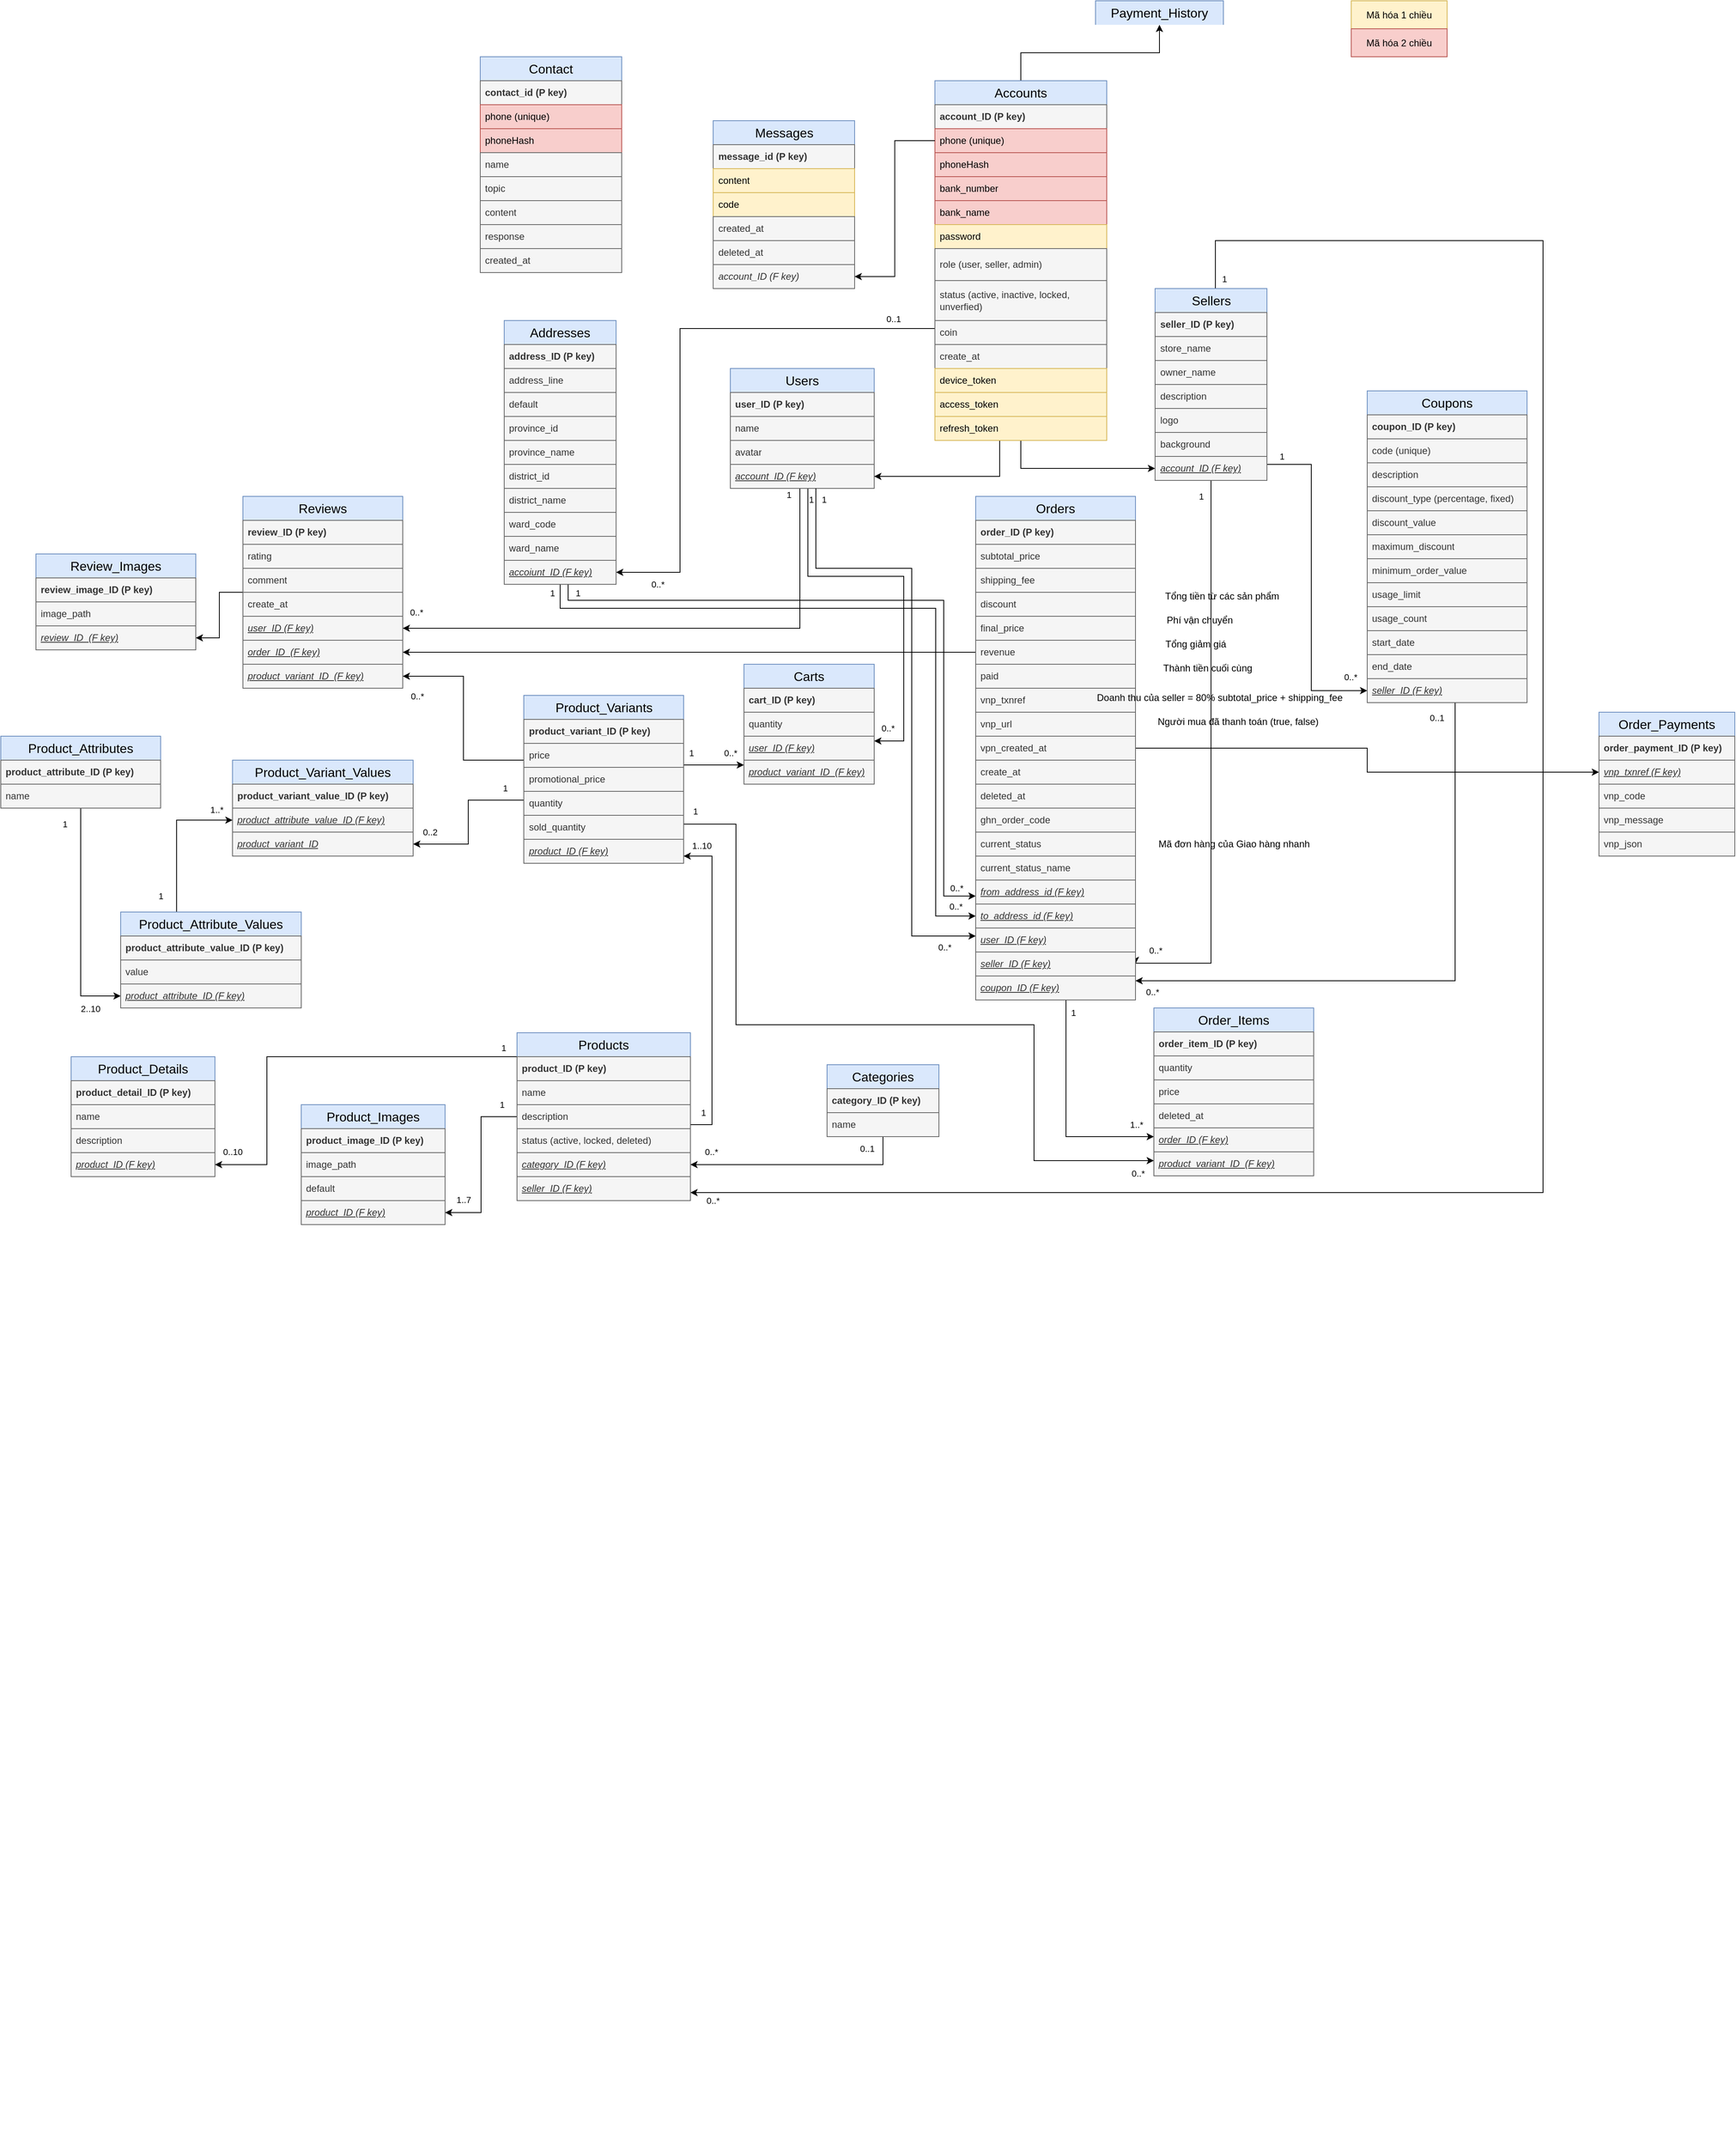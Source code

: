 <mxfile version="27.0.6">
  <diagram name="database" id="8KJXqYNF0iQIstZEmgC_">
    <mxGraphModel dx="1418" dy="1943" grid="1" gridSize="10" guides="1" tooltips="1" connect="1" arrows="1" fold="1" page="1" pageScale="1" pageWidth="827" pageHeight="1169" math="0" shadow="0">
      <root>
        <mxCell id="HOemkFVx_ZeqiPZnyjtU-0" />
        <mxCell id="HOemkFVx_ZeqiPZnyjtU-1" parent="HOemkFVx_ZeqiPZnyjtU-0" />
        <mxCell id="HOemkFVx_ZeqiPZnyjtU-2" style="edgeStyle=orthogonalEdgeStyle;rounded=0;orthogonalLoop=1;jettySize=auto;html=1;fontFamily=Helvetica;fontSize=12;fontColor=default;fontStyle=0;swimlaneLine=0;" parent="HOemkFVx_ZeqiPZnyjtU-1" source="HOemkFVx_ZeqiPZnyjtU-11" target="HOemkFVx_ZeqiPZnyjtU-125" edge="1">
          <mxGeometry relative="1" as="geometry">
            <Array as="points">
              <mxPoint x="1270" y="375" />
            </Array>
          </mxGeometry>
        </mxCell>
        <mxCell id="HOemkFVx_ZeqiPZnyjtU-3" value="0..*" style="edgeLabel;html=1;align=center;verticalAlign=middle;resizable=0;points=[];" parent="HOemkFVx_ZeqiPZnyjtU-2" vertex="1" connectable="0">
          <mxGeometry x="0.905" y="-1" relative="1" as="geometry">
            <mxPoint x="-15" y="-19" as="offset" />
          </mxGeometry>
        </mxCell>
        <mxCell id="HOemkFVx_ZeqiPZnyjtU-4" value="1" style="edgeLabel;html=1;align=center;verticalAlign=middle;resizable=0;points=[];" parent="HOemkFVx_ZeqiPZnyjtU-2" vertex="1" connectable="0">
          <mxGeometry x="-0.94" relative="1" as="geometry">
            <mxPoint x="-14" y="-12" as="offset" />
          </mxGeometry>
        </mxCell>
        <mxCell id="HOemkFVx_ZeqiPZnyjtU-5" style="edgeStyle=orthogonalEdgeStyle;rounded=0;orthogonalLoop=1;jettySize=auto;html=1;fontFamily=Helvetica;fontSize=12;fontColor=default;fontStyle=0;swimlaneLine=0;" parent="HOemkFVx_ZeqiPZnyjtU-1" source="HOemkFVx_ZeqiPZnyjtU-11" target="HOemkFVx_ZeqiPZnyjtU-175" edge="1">
          <mxGeometry relative="1" as="geometry">
            <Array as="points">
              <mxPoint x="1280" y="310" />
              <mxPoint x="1400" y="310" />
              <mxPoint x="1400" y="516" />
            </Array>
          </mxGeometry>
        </mxCell>
        <mxCell id="HOemkFVx_ZeqiPZnyjtU-6" value="1" style="edgeLabel;html=1;align=center;verticalAlign=middle;resizable=0;points=[];" parent="HOemkFVx_ZeqiPZnyjtU-5" vertex="1" connectable="0">
          <mxGeometry x="-0.905" y="-2" relative="1" as="geometry">
            <mxPoint x="22" y="-9" as="offset" />
          </mxGeometry>
        </mxCell>
        <mxCell id="HOemkFVx_ZeqiPZnyjtU-7" value="0..*" style="edgeLabel;html=1;align=center;verticalAlign=middle;resizable=0;points=[];" parent="HOemkFVx_ZeqiPZnyjtU-5" vertex="1" connectable="0">
          <mxGeometry x="0.869" y="-1" relative="1" as="geometry">
            <mxPoint x="-14" y="-15" as="offset" />
          </mxGeometry>
        </mxCell>
        <mxCell id="HOemkFVx_ZeqiPZnyjtU-8" style="edgeStyle=orthogonalEdgeStyle;rounded=0;orthogonalLoop=1;jettySize=auto;html=1;" parent="HOemkFVx_ZeqiPZnyjtU-1" source="HOemkFVx_ZeqiPZnyjtU-221" target="HOemkFVx_ZeqiPZnyjtU-44" edge="1">
          <mxGeometry relative="1" as="geometry">
            <Array as="points">
              <mxPoint x="1120" />
              <mxPoint x="1120" y="305" />
            </Array>
          </mxGeometry>
        </mxCell>
        <mxCell id="HOemkFVx_ZeqiPZnyjtU-9" value="0..1" style="edgeLabel;html=1;align=center;verticalAlign=middle;resizable=0;points=[];" parent="HOemkFVx_ZeqiPZnyjtU-8" vertex="1" connectable="0">
          <mxGeometry x="-0.867" y="1" relative="1" as="geometry">
            <mxPoint x="-5" y="-13" as="offset" />
          </mxGeometry>
        </mxCell>
        <mxCell id="HOemkFVx_ZeqiPZnyjtU-10" value="0..*" style="edgeLabel;html=1;align=center;verticalAlign=middle;resizable=0;points=[];" parent="HOemkFVx_ZeqiPZnyjtU-8" vertex="1" connectable="0">
          <mxGeometry x="0.853" y="1" relative="1" as="geometry">
            <mxPoint y="14" as="offset" />
          </mxGeometry>
        </mxCell>
        <mxCell id="HOemkFVx_ZeqiPZnyjtU-11" value="Users" style="swimlane;fontStyle=0;childLayout=stackLayout;horizontal=1;startSize=30;horizontalStack=0;resizeParent=1;resizeParentMax=0;resizeLast=0;collapsible=1;marginBottom=0;whiteSpace=wrap;html=1;fillColor=#dae8fc;strokeColor=#6c8ebf;fontSize=16;swimlaneLine=0;" parent="HOemkFVx_ZeqiPZnyjtU-1" vertex="1">
          <mxGeometry x="1183" y="50" width="180" height="150" as="geometry" />
        </mxCell>
        <mxCell id="HOemkFVx_ZeqiPZnyjtU-12" value="user_ID (P key)" style="text;strokeColor=#666666;fillColor=#f5f5f5;align=left;verticalAlign=middle;spacingLeft=4;spacingRight=4;overflow=hidden;points=[[0,0.5],[1,0.5]];portConstraint=eastwest;rotatable=0;whiteSpace=wrap;html=1;fontStyle=1;horizontal=1;fontColor=#333333;swimlaneLine=0;" parent="HOemkFVx_ZeqiPZnyjtU-11" vertex="1">
          <mxGeometry y="30" width="180" height="30" as="geometry" />
        </mxCell>
        <mxCell id="HOemkFVx_ZeqiPZnyjtU-13" value="name" style="text;strokeColor=#666666;fillColor=#f5f5f5;align=left;verticalAlign=middle;spacingLeft=4;spacingRight=4;overflow=hidden;points=[[0,0.5],[1,0.5]];portConstraint=eastwest;rotatable=0;whiteSpace=wrap;html=1;fontColor=#333333;swimlaneLine=0;" parent="HOemkFVx_ZeqiPZnyjtU-11" vertex="1">
          <mxGeometry y="60" width="180" height="30" as="geometry" />
        </mxCell>
        <mxCell id="HOemkFVx_ZeqiPZnyjtU-14" value="avatar" style="text;strokeColor=#666666;fillColor=#f5f5f5;align=left;verticalAlign=middle;spacingLeft=4;spacingRight=4;overflow=hidden;points=[[0,0.5],[1,0.5]];portConstraint=eastwest;rotatable=0;whiteSpace=wrap;html=1;fontColor=#333333;swimlaneLine=0;" parent="HOemkFVx_ZeqiPZnyjtU-11" vertex="1">
          <mxGeometry y="90" width="180" height="30" as="geometry" />
        </mxCell>
        <mxCell id="HOemkFVx_ZeqiPZnyjtU-15" value="&lt;span&gt;account_ID (F key)&lt;/span&gt;" style="text;strokeColor=#666666;fillColor=#f5f5f5;align=left;verticalAlign=middle;spacingLeft=4;spacingRight=4;overflow=hidden;points=[[0,0.5],[1,0.5]];portConstraint=eastwest;rotatable=0;whiteSpace=wrap;html=1;fontColor=#333333;swimlaneLine=0;fontStyle=6" parent="HOemkFVx_ZeqiPZnyjtU-11" vertex="1">
          <mxGeometry y="120" width="180" height="30" as="geometry" />
        </mxCell>
        <mxCell id="HOemkFVx_ZeqiPZnyjtU-16" style="edgeStyle=orthogonalEdgeStyle;rounded=0;orthogonalLoop=1;jettySize=auto;html=1;fontFamily=Helvetica;fontSize=12;fontColor=default;fontStyle=0;swimlaneLine=0;" parent="HOemkFVx_ZeqiPZnyjtU-1" source="HOemkFVx_ZeqiPZnyjtU-25" target="HOemkFVx_ZeqiPZnyjtU-171" edge="1">
          <mxGeometry relative="1" as="geometry">
            <Array as="points">
              <mxPoint x="1790" y="-110" />
              <mxPoint x="2200" y="-110" />
              <mxPoint x="2200" y="1081" />
            </Array>
            <mxPoint x="1860" y="80" as="sourcePoint" />
            <mxPoint x="1210" y="1081.47" as="targetPoint" />
          </mxGeometry>
        </mxCell>
        <mxCell id="HOemkFVx_ZeqiPZnyjtU-17" value="0..*" style="edgeLabel;html=1;align=center;verticalAlign=middle;resizable=0;points=[];" parent="HOemkFVx_ZeqiPZnyjtU-16" vertex="1" connectable="0">
          <mxGeometry x="0.972" y="2" relative="1" as="geometry">
            <mxPoint x="-10" y="8" as="offset" />
          </mxGeometry>
        </mxCell>
        <mxCell id="HOemkFVx_ZeqiPZnyjtU-18" value="1" style="edgeLabel;html=1;align=center;verticalAlign=middle;resizable=0;points=[];" parent="HOemkFVx_ZeqiPZnyjtU-16" vertex="1" connectable="0">
          <mxGeometry x="-0.985" y="-1" relative="1" as="geometry">
            <mxPoint x="10" y="8" as="offset" />
          </mxGeometry>
        </mxCell>
        <mxCell id="HOemkFVx_ZeqiPZnyjtU-19" style="edgeStyle=orthogonalEdgeStyle;rounded=0;orthogonalLoop=1;jettySize=auto;html=1;fontFamily=Helvetica;fontSize=12;fontColor=default;fontStyle=0;swimlaneLine=0;entryX=1;entryY=0.5;entryDx=0;entryDy=0;" parent="HOemkFVx_ZeqiPZnyjtU-1" source="HOemkFVx_ZeqiPZnyjtU-25" target="HOemkFVx_ZeqiPZnyjtU-107" edge="1">
          <mxGeometry relative="1" as="geometry">
            <Array as="points">
              <mxPoint x="1785" y="794" />
            </Array>
            <mxPoint x="1785.023" y="312" as="sourcePoint" />
            <mxPoint x="1694.97" y="756" as="targetPoint" />
          </mxGeometry>
        </mxCell>
        <mxCell id="HOemkFVx_ZeqiPZnyjtU-20" value="1" style="edgeLabel;html=1;align=center;verticalAlign=middle;resizable=0;points=[];" parent="HOemkFVx_ZeqiPZnyjtU-19" vertex="1" connectable="0">
          <mxGeometry x="-0.962" relative="1" as="geometry">
            <mxPoint x="-13" y="6" as="offset" />
          </mxGeometry>
        </mxCell>
        <mxCell id="HOemkFVx_ZeqiPZnyjtU-21" value="0..*" style="edgeLabel;html=1;align=center;verticalAlign=middle;resizable=0;points=[];" parent="HOemkFVx_ZeqiPZnyjtU-19" vertex="1" connectable="0">
          <mxGeometry x="0.927" relative="1" as="geometry">
            <mxPoint y="-16" as="offset" />
          </mxGeometry>
        </mxCell>
        <mxCell id="HOemkFVx_ZeqiPZnyjtU-22" style="edgeStyle=orthogonalEdgeStyle;rounded=0;orthogonalLoop=1;jettySize=auto;html=1;fontFamily=Helvetica;fontSize=12;fontColor=default;fontStyle=0;swimlaneLine=0;" parent="HOemkFVx_ZeqiPZnyjtU-1" source="HOemkFVx_ZeqiPZnyjtU-25" target="HOemkFVx_ZeqiPZnyjtU-142" edge="1">
          <mxGeometry relative="1" as="geometry">
            <Array as="points">
              <mxPoint x="1910" y="170" />
              <mxPoint x="1910" y="453" />
            </Array>
          </mxGeometry>
        </mxCell>
        <mxCell id="HOemkFVx_ZeqiPZnyjtU-23" value="1" style="edgeLabel;html=1;align=center;verticalAlign=middle;resizable=0;points=[];" parent="HOemkFVx_ZeqiPZnyjtU-22" vertex="1" connectable="0">
          <mxGeometry x="-0.909" y="2" relative="1" as="geometry">
            <mxPoint y="-8" as="offset" />
          </mxGeometry>
        </mxCell>
        <mxCell id="HOemkFVx_ZeqiPZnyjtU-24" value="0..*" style="edgeLabel;html=1;align=center;verticalAlign=middle;resizable=0;points=[];" parent="HOemkFVx_ZeqiPZnyjtU-22" vertex="1" connectable="0">
          <mxGeometry x="0.916" y="2" relative="1" as="geometry">
            <mxPoint x="-4" y="-15" as="offset" />
          </mxGeometry>
        </mxCell>
        <mxCell id="HOemkFVx_ZeqiPZnyjtU-25" value="Sellers" style="swimlane;fontStyle=0;childLayout=stackLayout;horizontal=1;startSize=30;horizontalStack=0;resizeParent=1;resizeParentMax=0;resizeLast=0;collapsible=1;marginBottom=0;whiteSpace=wrap;html=1;fillColor=#dae8fc;strokeColor=#6c8ebf;fontSize=16;swimlaneLine=0;" parent="HOemkFVx_ZeqiPZnyjtU-1" vertex="1">
          <mxGeometry x="1714.5" y="-50" width="140" height="240" as="geometry" />
        </mxCell>
        <mxCell id="HOemkFVx_ZeqiPZnyjtU-26" value="seller_ID (P key)" style="text;strokeColor=#666666;fillColor=#f5f5f5;align=left;verticalAlign=middle;spacingLeft=4;spacingRight=4;overflow=hidden;points=[[0,0.5],[1,0.5]];portConstraint=eastwest;rotatable=0;whiteSpace=wrap;html=1;fontStyle=1;horizontal=1;fontColor=#333333;swimlaneLine=0;" parent="HOemkFVx_ZeqiPZnyjtU-25" vertex="1">
          <mxGeometry y="30" width="140" height="30" as="geometry" />
        </mxCell>
        <mxCell id="HOemkFVx_ZeqiPZnyjtU-27" value="store_name" style="text;strokeColor=#666666;fillColor=#f5f5f5;align=left;verticalAlign=middle;spacingLeft=4;spacingRight=4;overflow=hidden;points=[[0,0.5],[1,0.5]];portConstraint=eastwest;rotatable=0;whiteSpace=wrap;html=1;fontColor=#333333;swimlaneLine=0;" parent="HOemkFVx_ZeqiPZnyjtU-25" vertex="1">
          <mxGeometry y="60" width="140" height="30" as="geometry" />
        </mxCell>
        <mxCell id="HOemkFVx_ZeqiPZnyjtU-28" value="owner_name" style="text;strokeColor=#666666;fillColor=#f5f5f5;align=left;verticalAlign=middle;spacingLeft=4;spacingRight=4;overflow=hidden;points=[[0,0.5],[1,0.5]];portConstraint=eastwest;rotatable=0;whiteSpace=wrap;html=1;fontColor=#333333;swimlaneLine=0;" parent="HOemkFVx_ZeqiPZnyjtU-25" vertex="1">
          <mxGeometry y="90" width="140" height="30" as="geometry" />
        </mxCell>
        <mxCell id="HOemkFVx_ZeqiPZnyjtU-29" value="description" style="text;strokeColor=#666666;fillColor=#f5f5f5;align=left;verticalAlign=middle;spacingLeft=4;spacingRight=4;overflow=hidden;points=[[0,0.5],[1,0.5]];portConstraint=eastwest;rotatable=0;whiteSpace=wrap;html=1;fontColor=#333333;swimlaneLine=0;" parent="HOemkFVx_ZeqiPZnyjtU-25" vertex="1">
          <mxGeometry y="120" width="140" height="30" as="geometry" />
        </mxCell>
        <mxCell id="HOemkFVx_ZeqiPZnyjtU-30" value="logo" style="text;strokeColor=#666666;fillColor=#f5f5f5;align=left;verticalAlign=middle;spacingLeft=4;spacingRight=4;overflow=hidden;points=[[0,0.5],[1,0.5]];portConstraint=eastwest;rotatable=0;whiteSpace=wrap;html=1;fontColor=#333333;swimlaneLine=0;" parent="HOemkFVx_ZeqiPZnyjtU-25" vertex="1">
          <mxGeometry y="150" width="140" height="30" as="geometry" />
        </mxCell>
        <mxCell id="HOemkFVx_ZeqiPZnyjtU-31" value="background" style="text;strokeColor=#666666;fillColor=#f5f5f5;align=left;verticalAlign=middle;spacingLeft=4;spacingRight=4;overflow=hidden;points=[[0,0.5],[1,0.5]];portConstraint=eastwest;rotatable=0;whiteSpace=wrap;html=1;fontColor=#333333;swimlaneLine=0;" parent="HOemkFVx_ZeqiPZnyjtU-25" vertex="1">
          <mxGeometry y="180" width="140" height="30" as="geometry" />
        </mxCell>
        <mxCell id="HOemkFVx_ZeqiPZnyjtU-32" value="account_ID (F key)" style="text;strokeColor=#666666;fillColor=#f5f5f5;align=left;verticalAlign=middle;spacingLeft=4;spacingRight=4;overflow=hidden;points=[[0,0.5],[1,0.5]];portConstraint=eastwest;rotatable=0;whiteSpace=wrap;html=1;fontColor=#333333;fontStyle=6;swimlaneLine=0;" parent="HOemkFVx_ZeqiPZnyjtU-25" vertex="1">
          <mxGeometry y="210" width="140" height="30" as="geometry" />
        </mxCell>
        <mxCell id="HOemkFVx_ZeqiPZnyjtU-33" style="edgeStyle=orthogonalEdgeStyle;rounded=0;orthogonalLoop=1;jettySize=auto;html=1;" parent="HOemkFVx_ZeqiPZnyjtU-1" source="HOemkFVx_ZeqiPZnyjtU-39" target="HOemkFVx_ZeqiPZnyjtU-104" edge="1">
          <mxGeometry relative="1" as="geometry">
            <Array as="points">
              <mxPoint x="980" y="340" />
              <mxPoint x="1450" y="340" />
              <mxPoint x="1450" y="710" />
            </Array>
          </mxGeometry>
        </mxCell>
        <mxCell id="HOemkFVx_ZeqiPZnyjtU-34" value="0..*" style="edgeLabel;html=1;align=center;verticalAlign=middle;resizable=0;points=[];" parent="HOemkFVx_ZeqiPZnyjtU-33" vertex="1" connectable="0">
          <mxGeometry x="0.946" relative="1" as="geometry">
            <mxPoint y="-10" as="offset" />
          </mxGeometry>
        </mxCell>
        <mxCell id="HOemkFVx_ZeqiPZnyjtU-35" value="1" style="edgeLabel;html=1;align=center;verticalAlign=middle;resizable=0;points=[];" parent="HOemkFVx_ZeqiPZnyjtU-33" vertex="1" connectable="0">
          <mxGeometry x="-0.976" y="-1" relative="1" as="geometry">
            <mxPoint x="13" as="offset" />
          </mxGeometry>
        </mxCell>
        <mxCell id="HOemkFVx_ZeqiPZnyjtU-36" style="edgeStyle=orthogonalEdgeStyle;rounded=0;orthogonalLoop=1;jettySize=auto;html=1;" parent="HOemkFVx_ZeqiPZnyjtU-1" source="HOemkFVx_ZeqiPZnyjtU-39" target="HOemkFVx_ZeqiPZnyjtU-105" edge="1">
          <mxGeometry relative="1" as="geometry">
            <Array as="points">
              <mxPoint x="970" y="350" />
              <mxPoint x="1440" y="350" />
              <mxPoint x="1440" y="735" />
            </Array>
          </mxGeometry>
        </mxCell>
        <mxCell id="HOemkFVx_ZeqiPZnyjtU-37" value="0..*" style="edgeLabel;html=1;align=center;verticalAlign=middle;resizable=0;points=[];" parent="HOemkFVx_ZeqiPZnyjtU-36" vertex="1" connectable="0">
          <mxGeometry x="0.968" relative="1" as="geometry">
            <mxPoint x="-10" y="-12" as="offset" />
          </mxGeometry>
        </mxCell>
        <mxCell id="HOemkFVx_ZeqiPZnyjtU-38" value="1" style="edgeLabel;html=1;align=center;verticalAlign=middle;resizable=0;points=[];" parent="HOemkFVx_ZeqiPZnyjtU-36" vertex="1" connectable="0">
          <mxGeometry x="-0.976" y="-1" relative="1" as="geometry">
            <mxPoint x="-9" as="offset" />
          </mxGeometry>
        </mxCell>
        <mxCell id="HOemkFVx_ZeqiPZnyjtU-39" value="Addresses" style="swimlane;fontStyle=0;childLayout=stackLayout;horizontal=1;startSize=30;horizontalStack=0;resizeParent=1;resizeParentMax=0;resizeLast=0;collapsible=1;marginBottom=0;whiteSpace=wrap;html=1;fillColor=#dae8fc;strokeColor=#6c8ebf;fontSize=16;swimlaneLine=0;" parent="HOemkFVx_ZeqiPZnyjtU-1" vertex="1">
          <mxGeometry x="900" y="-10" width="140" height="330" as="geometry" />
        </mxCell>
        <mxCell id="HOemkFVx_ZeqiPZnyjtU-40" value="address_ID (P key)" style="text;strokeColor=#666666;fillColor=#f5f5f5;align=left;verticalAlign=middle;spacingLeft=4;spacingRight=4;overflow=hidden;points=[[0,0.5],[1,0.5]];portConstraint=eastwest;rotatable=0;whiteSpace=wrap;html=1;fontStyle=1;horizontal=1;fontColor=#333333;swimlaneLine=0;" parent="HOemkFVx_ZeqiPZnyjtU-39" vertex="1">
          <mxGeometry y="30" width="140" height="30" as="geometry" />
        </mxCell>
        <mxCell id="HOemkFVx_ZeqiPZnyjtU-41" value="address_line" style="text;strokeColor=#666666;fillColor=#f5f5f5;align=left;verticalAlign=middle;spacingLeft=4;spacingRight=4;overflow=hidden;points=[[0,0.5],[1,0.5]];portConstraint=eastwest;rotatable=0;whiteSpace=wrap;html=1;fontColor=#333333;swimlaneLine=0;" parent="HOemkFVx_ZeqiPZnyjtU-39" vertex="1">
          <mxGeometry y="60" width="140" height="30" as="geometry" />
        </mxCell>
        <mxCell id="HOemkFVx_ZeqiPZnyjtU-42" value="default" style="text;strokeColor=#666666;fillColor=#f5f5f5;align=left;verticalAlign=middle;spacingLeft=4;spacingRight=4;overflow=hidden;points=[[0,0.5],[1,0.5]];portConstraint=eastwest;rotatable=0;whiteSpace=wrap;html=1;fontColor=#333333;swimlaneLine=0;" parent="HOemkFVx_ZeqiPZnyjtU-39" vertex="1">
          <mxGeometry y="90" width="140" height="30" as="geometry" />
        </mxCell>
        <mxCell id="z1mKPCpYzbw2HojQKFsz-1" value="&lt;span style=&quot;font-style: normal;&quot;&gt;province_id&lt;/span&gt;" style="text;strokeColor=#666666;fillColor=#f5f5f5;align=left;verticalAlign=middle;spacingLeft=4;spacingRight=4;overflow=hidden;points=[[0,0.5],[1,0.5]];portConstraint=eastwest;rotatable=0;whiteSpace=wrap;html=1;fontColor=#333333;fontStyle=2;swimlaneLine=0;" parent="HOemkFVx_ZeqiPZnyjtU-39" vertex="1">
          <mxGeometry y="120" width="140" height="30" as="geometry" />
        </mxCell>
        <mxCell id="z1mKPCpYzbw2HojQKFsz-6" value="&lt;span style=&quot;font-style: normal;&quot;&gt;province_name&lt;/span&gt;" style="text;strokeColor=#666666;fillColor=#f5f5f5;align=left;verticalAlign=middle;spacingLeft=4;spacingRight=4;overflow=hidden;points=[[0,0.5],[1,0.5]];portConstraint=eastwest;rotatable=0;whiteSpace=wrap;html=1;fontColor=#333333;fontStyle=2;swimlaneLine=0;" parent="HOemkFVx_ZeqiPZnyjtU-39" vertex="1">
          <mxGeometry y="150" width="140" height="30" as="geometry" />
        </mxCell>
        <mxCell id="z1mKPCpYzbw2HojQKFsz-0" value="&lt;span style=&quot;font-style: normal;&quot;&gt;district_id&lt;/span&gt;" style="text;strokeColor=#666666;fillColor=#f5f5f5;align=left;verticalAlign=middle;spacingLeft=4;spacingRight=4;overflow=hidden;points=[[0,0.5],[1,0.5]];portConstraint=eastwest;rotatable=0;whiteSpace=wrap;html=1;fontColor=#333333;fontStyle=2;swimlaneLine=0;" parent="HOemkFVx_ZeqiPZnyjtU-39" vertex="1">
          <mxGeometry y="180" width="140" height="30" as="geometry" />
        </mxCell>
        <mxCell id="z1mKPCpYzbw2HojQKFsz-7" value="&lt;span style=&quot;font-style: normal;&quot;&gt;district_name&lt;/span&gt;" style="text;strokeColor=#666666;fillColor=#f5f5f5;align=left;verticalAlign=middle;spacingLeft=4;spacingRight=4;overflow=hidden;points=[[0,0.5],[1,0.5]];portConstraint=eastwest;rotatable=0;whiteSpace=wrap;html=1;fontColor=#333333;fontStyle=2;swimlaneLine=0;" parent="HOemkFVx_ZeqiPZnyjtU-39" vertex="1">
          <mxGeometry y="210" width="140" height="30" as="geometry" />
        </mxCell>
        <mxCell id="z1mKPCpYzbw2HojQKFsz-11" value="&lt;span style=&quot;font-style: normal;&quot;&gt;ward_code&lt;/span&gt;" style="text;strokeColor=#666666;fillColor=#f5f5f5;align=left;verticalAlign=middle;spacingLeft=4;spacingRight=4;overflow=hidden;points=[[0,0.5],[1,0.5]];portConstraint=eastwest;rotatable=0;whiteSpace=wrap;html=1;fontColor=#333333;fontStyle=2;swimlaneLine=0;" parent="HOemkFVx_ZeqiPZnyjtU-39" vertex="1">
          <mxGeometry y="240" width="140" height="30" as="geometry" />
        </mxCell>
        <mxCell id="HOemkFVx_ZeqiPZnyjtU-43" value="&lt;span style=&quot;font-style: normal;&quot;&gt;ward_name&lt;/span&gt;" style="text;strokeColor=#666666;fillColor=#f5f5f5;align=left;verticalAlign=middle;spacingLeft=4;spacingRight=4;overflow=hidden;points=[[0,0.5],[1,0.5]];portConstraint=eastwest;rotatable=0;whiteSpace=wrap;html=1;fontColor=#333333;fontStyle=2;swimlaneLine=0;" parent="HOemkFVx_ZeqiPZnyjtU-39" vertex="1">
          <mxGeometry y="270" width="140" height="30" as="geometry" />
        </mxCell>
        <mxCell id="HOemkFVx_ZeqiPZnyjtU-44" value="accoiunt_ID (F key)" style="text;strokeColor=#666666;fillColor=#f5f5f5;align=left;verticalAlign=middle;spacingLeft=4;spacingRight=4;overflow=hidden;points=[[0,0.5],[1,0.5]];portConstraint=eastwest;rotatable=0;whiteSpace=wrap;html=1;fontColor=#333333;fontStyle=6;swimlaneLine=0;" parent="HOemkFVx_ZeqiPZnyjtU-39" vertex="1">
          <mxGeometry y="300" width="140" height="30" as="geometry" />
        </mxCell>
        <mxCell id="HOemkFVx_ZeqiPZnyjtU-51" style="edgeStyle=orthogonalEdgeStyle;rounded=0;orthogonalLoop=1;jettySize=auto;html=1;fontFamily=Helvetica;fontSize=12;fontColor=default;fontStyle=0;swimlaneLine=0;" parent="HOemkFVx_ZeqiPZnyjtU-1" source="HOemkFVx_ZeqiPZnyjtU-54" target="HOemkFVx_ZeqiPZnyjtU-170" edge="1">
          <mxGeometry relative="1" as="geometry" />
        </mxCell>
        <mxCell id="HOemkFVx_ZeqiPZnyjtU-52" value="0..1" style="edgeLabel;html=1;align=center;verticalAlign=middle;resizable=0;points=[];" parent="HOemkFVx_ZeqiPZnyjtU-51" vertex="1" connectable="0">
          <mxGeometry x="-0.891" y="1" relative="1" as="geometry">
            <mxPoint x="-21" as="offset" />
          </mxGeometry>
        </mxCell>
        <mxCell id="HOemkFVx_ZeqiPZnyjtU-53" value="0..*" style="edgeLabel;html=1;align=center;verticalAlign=middle;resizable=0;points=[];" parent="HOemkFVx_ZeqiPZnyjtU-51" vertex="1" connectable="0">
          <mxGeometry x="0.759" y="1" relative="1" as="geometry">
            <mxPoint x="-8" y="-17" as="offset" />
          </mxGeometry>
        </mxCell>
        <mxCell id="HOemkFVx_ZeqiPZnyjtU-54" value="Categories" style="swimlane;fontStyle=0;childLayout=stackLayout;horizontal=1;startSize=30;horizontalStack=0;resizeParent=1;resizeParentMax=0;resizeLast=0;collapsible=1;marginBottom=0;whiteSpace=wrap;html=1;fillColor=#dae8fc;strokeColor=#6c8ebf;fontSize=16;swimlaneLine=0;" parent="HOemkFVx_ZeqiPZnyjtU-1" vertex="1">
          <mxGeometry x="1304" y="921" width="140" height="90" as="geometry" />
        </mxCell>
        <mxCell id="HOemkFVx_ZeqiPZnyjtU-55" value="category_ID (P key)" style="text;strokeColor=#666666;fillColor=#f5f5f5;align=left;verticalAlign=middle;spacingLeft=4;spacingRight=4;overflow=hidden;points=[[0,0.5],[1,0.5]];portConstraint=eastwest;rotatable=0;whiteSpace=wrap;html=1;fontStyle=1;horizontal=1;fontColor=#333333;swimlaneLine=0;" parent="HOemkFVx_ZeqiPZnyjtU-54" vertex="1">
          <mxGeometry y="30" width="140" height="30" as="geometry" />
        </mxCell>
        <mxCell id="HOemkFVx_ZeqiPZnyjtU-56" value="name" style="text;strokeColor=#666666;fillColor=#f5f5f5;align=left;verticalAlign=middle;spacingLeft=4;spacingRight=4;overflow=hidden;points=[[0,0.5],[1,0.5]];portConstraint=eastwest;rotatable=0;whiteSpace=wrap;html=1;fontColor=#333333;swimlaneLine=0;" parent="HOemkFVx_ZeqiPZnyjtU-54" vertex="1">
          <mxGeometry y="60" width="140" height="30" as="geometry" />
        </mxCell>
        <mxCell id="HOemkFVx_ZeqiPZnyjtU-57" style="edgeStyle=orthogonalEdgeStyle;rounded=0;orthogonalLoop=1;jettySize=auto;html=1;fontFamily=Helvetica;fontSize=12;fontColor=default;fontStyle=0;swimlaneLine=0;" parent="HOemkFVx_ZeqiPZnyjtU-1" source="HOemkFVx_ZeqiPZnyjtU-69" target="HOemkFVx_ZeqiPZnyjtU-118" edge="1">
          <mxGeometry relative="1" as="geometry">
            <Array as="points">
              <mxPoint x="1190" y="620" />
              <mxPoint x="1190" y="871" />
              <mxPoint x="1563" y="871" />
              <mxPoint x="1563" y="1041" />
            </Array>
          </mxGeometry>
        </mxCell>
        <mxCell id="HOemkFVx_ZeqiPZnyjtU-58" value="0..*" style="edgeLabel;html=1;align=center;verticalAlign=middle;resizable=0;points=[];" parent="HOemkFVx_ZeqiPZnyjtU-57" vertex="1" connectable="0">
          <mxGeometry x="0.966" y="2" relative="1" as="geometry">
            <mxPoint x="-3" y="18" as="offset" />
          </mxGeometry>
        </mxCell>
        <mxCell id="HOemkFVx_ZeqiPZnyjtU-59" value="1" style="edgeLabel;html=1;align=center;verticalAlign=middle;resizable=0;points=[];" parent="HOemkFVx_ZeqiPZnyjtU-57" vertex="1" connectable="0">
          <mxGeometry x="-0.941" relative="1" as="geometry">
            <mxPoint x="-16" y="-16" as="offset" />
          </mxGeometry>
        </mxCell>
        <mxCell id="HOemkFVx_ZeqiPZnyjtU-60" style="edgeStyle=orthogonalEdgeStyle;rounded=0;orthogonalLoop=1;jettySize=auto;html=1;fontFamily=Helvetica;fontSize=12;fontColor=default;fontStyle=0;swimlaneLine=0;" parent="HOemkFVx_ZeqiPZnyjtU-1" source="HOemkFVx_ZeqiPZnyjtU-69" target="5YumAzsaNs_iz7FRHSev-0" edge="1">
          <mxGeometry relative="1" as="geometry">
            <Array as="points">
              <mxPoint x="849" y="540" />
              <mxPoint x="849" y="435" />
            </Array>
          </mxGeometry>
        </mxCell>
        <mxCell id="HOemkFVx_ZeqiPZnyjtU-61" value="0..*" style="edgeLabel;html=1;align=center;verticalAlign=middle;resizable=0;points=[];" parent="HOemkFVx_ZeqiPZnyjtU-60" vertex="1" connectable="0">
          <mxGeometry x="0.894" y="-2" relative="1" as="geometry">
            <mxPoint x="4" y="27" as="offset" />
          </mxGeometry>
        </mxCell>
        <mxCell id="HOemkFVx_ZeqiPZnyjtU-62" value="1" style="edgeLabel;html=1;align=center;verticalAlign=middle;resizable=0;points=[];" parent="HOemkFVx_ZeqiPZnyjtU-60" vertex="1" connectable="0">
          <mxGeometry x="-0.913" relative="1" as="geometry">
            <mxPoint x="16" y="-8" as="offset" />
          </mxGeometry>
        </mxCell>
        <mxCell id="HOemkFVx_ZeqiPZnyjtU-63" style="edgeStyle=orthogonalEdgeStyle;rounded=0;orthogonalLoop=1;jettySize=auto;html=1;fontFamily=Helvetica;fontSize=12;fontColor=default;fontStyle=0;swimlaneLine=0;" parent="HOemkFVx_ZeqiPZnyjtU-1" source="HOemkFVx_ZeqiPZnyjtU-69" target="HOemkFVx_ZeqiPZnyjtU-176" edge="1">
          <mxGeometry relative="1" as="geometry">
            <Array as="points">
              <mxPoint x="1153" y="546" />
              <mxPoint x="1153" y="546" />
            </Array>
          </mxGeometry>
        </mxCell>
        <mxCell id="HOemkFVx_ZeqiPZnyjtU-64" value="0..*" style="edgeLabel;html=1;align=center;verticalAlign=middle;resizable=0;points=[];" parent="HOemkFVx_ZeqiPZnyjtU-63" vertex="1" connectable="0">
          <mxGeometry x="0.594" y="2" relative="1" as="geometry">
            <mxPoint x="-2" y="-13" as="offset" />
          </mxGeometry>
        </mxCell>
        <mxCell id="HOemkFVx_ZeqiPZnyjtU-65" value="1" style="edgeLabel;html=1;align=center;verticalAlign=middle;resizable=0;points=[];" parent="HOemkFVx_ZeqiPZnyjtU-63" vertex="1" connectable="0">
          <mxGeometry x="-0.75" relative="1" as="geometry">
            <mxPoint y="-15" as="offset" />
          </mxGeometry>
        </mxCell>
        <mxCell id="HOemkFVx_ZeqiPZnyjtU-66" style="edgeStyle=orthogonalEdgeStyle;rounded=0;orthogonalLoop=1;jettySize=auto;html=1;" parent="HOemkFVx_ZeqiPZnyjtU-1" source="HOemkFVx_ZeqiPZnyjtU-69" target="HOemkFVx_ZeqiPZnyjtU-203" edge="1">
          <mxGeometry relative="1" as="geometry">
            <Array as="points">
              <mxPoint x="855" y="590" />
              <mxPoint x="855" y="645" />
            </Array>
          </mxGeometry>
        </mxCell>
        <mxCell id="HOemkFVx_ZeqiPZnyjtU-67" value="1" style="edgeLabel;html=1;align=center;verticalAlign=middle;resizable=0;points=[];" parent="HOemkFVx_ZeqiPZnyjtU-66" vertex="1" connectable="0">
          <mxGeometry x="-0.88" y="-4" relative="1" as="geometry">
            <mxPoint x="-12" y="-11" as="offset" />
          </mxGeometry>
        </mxCell>
        <mxCell id="HOemkFVx_ZeqiPZnyjtU-68" value="0..2" style="edgeLabel;html=1;align=center;verticalAlign=middle;resizable=0;points=[];" parent="HOemkFVx_ZeqiPZnyjtU-66" vertex="1" connectable="0">
          <mxGeometry x="0.783" y="-2" relative="1" as="geometry">
            <mxPoint y="-13" as="offset" />
          </mxGeometry>
        </mxCell>
        <mxCell id="HOemkFVx_ZeqiPZnyjtU-69" value="Product_Variants" style="swimlane;fontStyle=0;childLayout=stackLayout;horizontal=1;startSize=30;horizontalStack=0;resizeParent=1;resizeParentMax=0;resizeLast=0;collapsible=1;marginBottom=0;whiteSpace=wrap;html=1;fillColor=#dae8fc;strokeColor=#6c8ebf;fontSize=16;swimlaneLine=0;" parent="HOemkFVx_ZeqiPZnyjtU-1" vertex="1">
          <mxGeometry x="924.5" y="459" width="200" height="210" as="geometry" />
        </mxCell>
        <mxCell id="HOemkFVx_ZeqiPZnyjtU-70" value="product_variant_ID (P key)" style="text;strokeColor=#666666;fillColor=#f5f5f5;align=left;verticalAlign=middle;spacingLeft=4;spacingRight=4;overflow=hidden;points=[[0,0.5],[1,0.5]];portConstraint=eastwest;rotatable=0;whiteSpace=wrap;html=1;fontStyle=1;horizontal=1;fontColor=#333333;swimlaneLine=0;" parent="HOemkFVx_ZeqiPZnyjtU-69" vertex="1">
          <mxGeometry y="30" width="200" height="30" as="geometry" />
        </mxCell>
        <mxCell id="HOemkFVx_ZeqiPZnyjtU-71" value="price" style="text;strokeColor=#666666;fillColor=#f5f5f5;align=left;verticalAlign=middle;spacingLeft=4;spacingRight=4;overflow=hidden;points=[[0,0.5],[1,0.5]];portConstraint=eastwest;rotatable=0;whiteSpace=wrap;html=1;fontColor=#333333;swimlaneLine=0;" parent="HOemkFVx_ZeqiPZnyjtU-69" vertex="1">
          <mxGeometry y="60" width="200" height="30" as="geometry" />
        </mxCell>
        <mxCell id="HOemkFVx_ZeqiPZnyjtU-72" value="promotional_price" style="text;strokeColor=#666666;fillColor=#f5f5f5;align=left;verticalAlign=middle;spacingLeft=4;spacingRight=4;overflow=hidden;points=[[0,0.5],[1,0.5]];portConstraint=eastwest;rotatable=0;whiteSpace=wrap;html=1;fontColor=#333333;swimlaneLine=0;" parent="HOemkFVx_ZeqiPZnyjtU-69" vertex="1">
          <mxGeometry y="90" width="200" height="30" as="geometry" />
        </mxCell>
        <mxCell id="HOemkFVx_ZeqiPZnyjtU-73" value="quantity" style="text;strokeColor=#666666;fillColor=#f5f5f5;align=left;verticalAlign=middle;spacingLeft=4;spacingRight=4;overflow=hidden;points=[[0,0.5],[1,0.5]];portConstraint=eastwest;rotatable=0;whiteSpace=wrap;html=1;fontColor=#333333;swimlaneLine=0;" parent="HOemkFVx_ZeqiPZnyjtU-69" vertex="1">
          <mxGeometry y="120" width="200" height="30" as="geometry" />
        </mxCell>
        <mxCell id="HOemkFVx_ZeqiPZnyjtU-74" value="sold_quantity" style="text;strokeColor=#666666;fillColor=#f5f5f5;align=left;verticalAlign=middle;spacingLeft=4;spacingRight=4;overflow=hidden;points=[[0,0.5],[1,0.5]];portConstraint=eastwest;rotatable=0;whiteSpace=wrap;html=1;fontColor=#333333;swimlaneLine=0;" parent="HOemkFVx_ZeqiPZnyjtU-69" vertex="1">
          <mxGeometry y="150" width="200" height="30" as="geometry" />
        </mxCell>
        <mxCell id="HOemkFVx_ZeqiPZnyjtU-75" value="&lt;span style=&quot;&quot;&gt;product_ID&amp;nbsp;&lt;/span&gt;(F key)" style="text;strokeColor=#666666;fillColor=#f5f5f5;align=left;verticalAlign=middle;spacingLeft=4;spacingRight=4;overflow=hidden;points=[[0,0.5],[1,0.5]];portConstraint=eastwest;rotatable=0;whiteSpace=wrap;html=1;fontColor=#333333;fontStyle=6;swimlaneLine=0;" parent="HOemkFVx_ZeqiPZnyjtU-69" vertex="1">
          <mxGeometry y="180" width="200" height="30" as="geometry" />
        </mxCell>
        <mxCell id="HOemkFVx_ZeqiPZnyjtU-76" value="Product_Images" style="swimlane;fontStyle=0;childLayout=stackLayout;horizontal=1;startSize=30;horizontalStack=0;resizeParent=1;resizeParentMax=0;resizeLast=0;collapsible=1;marginBottom=0;whiteSpace=wrap;html=1;fillColor=#dae8fc;strokeColor=#6c8ebf;fontSize=16;swimlaneLine=0;" parent="HOemkFVx_ZeqiPZnyjtU-1" vertex="1">
          <mxGeometry x="646" y="971" width="180" height="150" as="geometry" />
        </mxCell>
        <mxCell id="HOemkFVx_ZeqiPZnyjtU-77" value="product_image_ID (P key)" style="text;strokeColor=#666666;fillColor=#f5f5f5;align=left;verticalAlign=middle;spacingLeft=4;spacingRight=4;overflow=hidden;points=[[0,0.5],[1,0.5]];portConstraint=eastwest;rotatable=0;whiteSpace=wrap;html=1;fontStyle=1;horizontal=1;fontColor=#333333;swimlaneLine=0;" parent="HOemkFVx_ZeqiPZnyjtU-76" vertex="1">
          <mxGeometry y="30" width="180" height="30" as="geometry" />
        </mxCell>
        <mxCell id="HOemkFVx_ZeqiPZnyjtU-78" value="image_path" style="text;strokeColor=#666666;fillColor=#f5f5f5;align=left;verticalAlign=middle;spacingLeft=4;spacingRight=4;overflow=hidden;points=[[0,0.5],[1,0.5]];portConstraint=eastwest;rotatable=0;whiteSpace=wrap;html=1;fontColor=#333333;swimlaneLine=0;" parent="HOemkFVx_ZeqiPZnyjtU-76" vertex="1">
          <mxGeometry y="60" width="180" height="30" as="geometry" />
        </mxCell>
        <mxCell id="HOemkFVx_ZeqiPZnyjtU-79" value="default" style="text;strokeColor=#666666;fillColor=#f5f5f5;align=left;verticalAlign=middle;spacingLeft=4;spacingRight=4;overflow=hidden;points=[[0,0.5],[1,0.5]];portConstraint=eastwest;rotatable=0;whiteSpace=wrap;html=1;fontColor=#333333;swimlaneLine=0;" parent="HOemkFVx_ZeqiPZnyjtU-76" vertex="1">
          <mxGeometry y="90" width="180" height="30" as="geometry" />
        </mxCell>
        <mxCell id="HOemkFVx_ZeqiPZnyjtU-80" value="product_ID&amp;nbsp;(F key)" style="text;strokeColor=#666666;fillColor=#f5f5f5;align=left;verticalAlign=middle;spacingLeft=4;spacingRight=4;overflow=hidden;points=[[0,0.5],[1,0.5]];portConstraint=eastwest;rotatable=0;whiteSpace=wrap;html=1;fontColor=#333333;fontStyle=6;swimlaneLine=0;" parent="HOemkFVx_ZeqiPZnyjtU-76" vertex="1">
          <mxGeometry y="120" width="180" height="30" as="geometry" />
        </mxCell>
        <mxCell id="HOemkFVx_ZeqiPZnyjtU-81" value="Product_Details" style="swimlane;fontStyle=0;childLayout=stackLayout;horizontal=1;startSize=30;horizontalStack=0;resizeParent=1;resizeParentMax=0;resizeLast=0;collapsible=1;marginBottom=0;whiteSpace=wrap;html=1;fillColor=#dae8fc;strokeColor=#6c8ebf;fontSize=16;swimlaneLine=0;" parent="HOemkFVx_ZeqiPZnyjtU-1" vertex="1">
          <mxGeometry x="358" y="911" width="180" height="150" as="geometry" />
        </mxCell>
        <mxCell id="HOemkFVx_ZeqiPZnyjtU-82" value="product_detail_ID (P key)" style="text;strokeColor=#666666;fillColor=#f5f5f5;align=left;verticalAlign=middle;spacingLeft=4;spacingRight=4;overflow=hidden;points=[[0,0.5],[1,0.5]];portConstraint=eastwest;rotatable=0;whiteSpace=wrap;html=1;fontStyle=1;horizontal=1;fontColor=#333333;swimlaneLine=0;" parent="HOemkFVx_ZeqiPZnyjtU-81" vertex="1">
          <mxGeometry y="30" width="180" height="30" as="geometry" />
        </mxCell>
        <mxCell id="HOemkFVx_ZeqiPZnyjtU-83" value="name" style="text;strokeColor=#666666;fillColor=#f5f5f5;align=left;verticalAlign=middle;spacingLeft=4;spacingRight=4;overflow=hidden;points=[[0,0.5],[1,0.5]];portConstraint=eastwest;rotatable=0;whiteSpace=wrap;html=1;fontColor=#333333;swimlaneLine=0;" parent="HOemkFVx_ZeqiPZnyjtU-81" vertex="1">
          <mxGeometry y="60" width="180" height="30" as="geometry" />
        </mxCell>
        <mxCell id="HOemkFVx_ZeqiPZnyjtU-84" value="description" style="text;strokeColor=#666666;fillColor=#f5f5f5;align=left;verticalAlign=middle;spacingLeft=4;spacingRight=4;overflow=hidden;points=[[0,0.5],[1,0.5]];portConstraint=eastwest;rotatable=0;whiteSpace=wrap;html=1;fontColor=#333333;swimlaneLine=0;" parent="HOemkFVx_ZeqiPZnyjtU-81" vertex="1">
          <mxGeometry y="90" width="180" height="30" as="geometry" />
        </mxCell>
        <mxCell id="HOemkFVx_ZeqiPZnyjtU-85" value="product_ID&amp;nbsp;(F key)" style="text;strokeColor=#666666;fillColor=#f5f5f5;align=left;verticalAlign=middle;spacingLeft=4;spacingRight=4;overflow=hidden;points=[[0,0.5],[1,0.5]];portConstraint=eastwest;rotatable=0;whiteSpace=wrap;html=1;fontColor=#333333;fontStyle=6;swimlaneLine=0;" parent="HOemkFVx_ZeqiPZnyjtU-81" vertex="1">
          <mxGeometry y="120" width="180" height="30" as="geometry" />
        </mxCell>
        <mxCell id="HOemkFVx_ZeqiPZnyjtU-86" style="edgeStyle=orthogonalEdgeStyle;rounded=0;orthogonalLoop=1;jettySize=auto;html=1;fontFamily=Helvetica;fontSize=12;fontColor=default;fontStyle=0;swimlaneLine=0;" parent="HOemkFVx_ZeqiPZnyjtU-1" source="HOemkFVx_ZeqiPZnyjtU-93" target="HOemkFVx_ZeqiPZnyjtU-117" edge="1">
          <mxGeometry relative="1" as="geometry">
            <Array as="points">
              <mxPoint x="1603" y="1011" />
            </Array>
          </mxGeometry>
        </mxCell>
        <mxCell id="HOemkFVx_ZeqiPZnyjtU-87" value="1" style="edgeLabel;html=1;align=center;verticalAlign=middle;resizable=0;points=[];" parent="HOemkFVx_ZeqiPZnyjtU-86" vertex="1" connectable="0">
          <mxGeometry x="-0.83" y="1" relative="1" as="geometry">
            <mxPoint x="8" y="-8" as="offset" />
          </mxGeometry>
        </mxCell>
        <mxCell id="HOemkFVx_ZeqiPZnyjtU-88" value="1..*" style="edgeLabel;html=1;align=center;verticalAlign=middle;resizable=0;points=[];" parent="HOemkFVx_ZeqiPZnyjtU-86" vertex="1" connectable="0">
          <mxGeometry x="0.871" y="-1" relative="1" as="geometry">
            <mxPoint x="-4" y="-16" as="offset" />
          </mxGeometry>
        </mxCell>
        <mxCell id="HOemkFVx_ZeqiPZnyjtU-92" style="edgeStyle=orthogonalEdgeStyle;rounded=0;orthogonalLoop=1;jettySize=auto;html=1;" parent="HOemkFVx_ZeqiPZnyjtU-1" source="HOemkFVx_ZeqiPZnyjtU-93" target="HOemkFVx_ZeqiPZnyjtU-261" edge="1">
          <mxGeometry relative="1" as="geometry" />
        </mxCell>
        <mxCell id="5YumAzsaNs_iz7FRHSev-1" style="edgeStyle=orthogonalEdgeStyle;rounded=0;orthogonalLoop=1;jettySize=auto;html=1;" parent="HOemkFVx_ZeqiPZnyjtU-1" source="HOemkFVx_ZeqiPZnyjtU-93" target="HOemkFVx_ZeqiPZnyjtU-126" edge="1">
          <mxGeometry relative="1" as="geometry">
            <Array as="points">
              <mxPoint x="1310" y="405" />
              <mxPoint x="1310" y="405" />
            </Array>
          </mxGeometry>
        </mxCell>
        <mxCell id="HOemkFVx_ZeqiPZnyjtU-93" value="Orders" style="swimlane;fontStyle=0;childLayout=stackLayout;horizontal=1;startSize=30;horizontalStack=0;resizeParent=1;resizeParentMax=0;resizeLast=0;collapsible=1;marginBottom=0;whiteSpace=wrap;html=1;fillColor=#dae8fc;strokeColor=#6c8ebf;fontSize=16;swimlaneLine=0;" parent="HOemkFVx_ZeqiPZnyjtU-1" vertex="1">
          <mxGeometry x="1490" y="210" width="200" height="630" as="geometry" />
        </mxCell>
        <mxCell id="HOemkFVx_ZeqiPZnyjtU-94" value="order_ID (P key)" style="text;strokeColor=#666666;fillColor=#f5f5f5;align=left;verticalAlign=middle;spacingLeft=4;spacingRight=4;overflow=hidden;points=[[0,0.5],[1,0.5]];portConstraint=eastwest;rotatable=0;whiteSpace=wrap;html=1;fontStyle=1;horizontal=1;fontColor=#333333;swimlaneLine=0;" parent="HOemkFVx_ZeqiPZnyjtU-93" vertex="1">
          <mxGeometry y="30" width="200" height="30" as="geometry" />
        </mxCell>
        <mxCell id="HOemkFVx_ZeqiPZnyjtU-95" value="subtotal_price" style="text;strokeColor=#666666;fillColor=#f5f5f5;align=left;verticalAlign=middle;spacingLeft=4;spacingRight=4;overflow=hidden;points=[[0,0.5],[1,0.5]];portConstraint=eastwest;rotatable=0;whiteSpace=wrap;html=1;fontColor=#333333;swimlaneLine=0;" parent="HOemkFVx_ZeqiPZnyjtU-93" vertex="1">
          <mxGeometry y="60" width="200" height="30" as="geometry" />
        </mxCell>
        <mxCell id="HOemkFVx_ZeqiPZnyjtU-108" value="shipping_fee" style="text;strokeColor=#666666;fillColor=#f5f5f5;align=left;verticalAlign=middle;spacingLeft=4;spacingRight=4;overflow=hidden;points=[[0,0.5],[1,0.5]];portConstraint=eastwest;rotatable=0;whiteSpace=wrap;html=1;fontColor=#333333;fontStyle=0;swimlaneLine=0;gradientColor=none;" parent="HOemkFVx_ZeqiPZnyjtU-93" vertex="1">
          <mxGeometry y="90" width="200" height="30" as="geometry" />
        </mxCell>
        <mxCell id="HOemkFVx_ZeqiPZnyjtU-96" value="discount" style="text;strokeColor=#666666;fillColor=#f5f5f5;align=left;verticalAlign=middle;spacingLeft=4;spacingRight=4;overflow=hidden;points=[[0,0.5],[1,0.5]];portConstraint=eastwest;rotatable=0;whiteSpace=wrap;html=1;fontColor=#333333;swimlaneLine=0;" parent="HOemkFVx_ZeqiPZnyjtU-93" vertex="1">
          <mxGeometry y="120" width="200" height="30" as="geometry" />
        </mxCell>
        <mxCell id="HOemkFVx_ZeqiPZnyjtU-97" value="final_price" style="text;strokeColor=#666666;fillColor=#f5f5f5;align=left;verticalAlign=middle;spacingLeft=4;spacingRight=4;overflow=hidden;points=[[0,0.5],[1,0.5]];portConstraint=eastwest;rotatable=0;whiteSpace=wrap;html=1;fontColor=#333333;swimlaneLine=0;" parent="HOemkFVx_ZeqiPZnyjtU-93" vertex="1">
          <mxGeometry y="150" width="200" height="30" as="geometry" />
        </mxCell>
        <mxCell id="HOemkFVx_ZeqiPZnyjtU-98" value="revenue" style="text;strokeColor=#666666;fillColor=#f5f5f5;align=left;verticalAlign=middle;spacingLeft=4;spacingRight=4;overflow=hidden;points=[[0,0.5],[1,0.5]];portConstraint=eastwest;rotatable=0;whiteSpace=wrap;html=1;fontColor=#333333;swimlaneLine=0;" parent="HOemkFVx_ZeqiPZnyjtU-93" vertex="1">
          <mxGeometry y="180" width="200" height="30" as="geometry" />
        </mxCell>
        <mxCell id="HOemkFVx_ZeqiPZnyjtU-99" value="paid" style="text;strokeColor=#666666;fillColor=#f5f5f5;align=left;verticalAlign=middle;spacingLeft=4;spacingRight=4;overflow=hidden;points=[[0,0.5],[1,0.5]];portConstraint=eastwest;rotatable=0;whiteSpace=wrap;html=1;fontColor=#333333;swimlaneLine=0;" parent="HOemkFVx_ZeqiPZnyjtU-93" vertex="1">
          <mxGeometry y="210" width="200" height="30" as="geometry" />
        </mxCell>
        <mxCell id="HOemkFVx_ZeqiPZnyjtU-100" value="vnp_txnref" style="text;strokeColor=#666666;fillColor=#f5f5f5;align=left;verticalAlign=middle;spacingLeft=4;spacingRight=4;overflow=hidden;points=[[0,0.5],[1,0.5]];portConstraint=eastwest;rotatable=0;whiteSpace=wrap;html=1;fontColor=#333333;swimlaneLine=0;fontStyle=0" parent="HOemkFVx_ZeqiPZnyjtU-93" vertex="1">
          <mxGeometry y="240" width="200" height="30" as="geometry" />
        </mxCell>
        <mxCell id="HOemkFVx_ZeqiPZnyjtU-101" value="vnp_url" style="text;strokeColor=#666666;fillColor=#f5f5f5;align=left;verticalAlign=middle;spacingLeft=4;spacingRight=4;overflow=hidden;points=[[0,0.5],[1,0.5]];portConstraint=eastwest;rotatable=0;whiteSpace=wrap;html=1;fontColor=#333333;swimlaneLine=0;" parent="HOemkFVx_ZeqiPZnyjtU-93" vertex="1">
          <mxGeometry y="270" width="200" height="30" as="geometry" />
        </mxCell>
        <mxCell id="z1mKPCpYzbw2HojQKFsz-3" value="vpn_created_at" style="text;strokeColor=#666666;fillColor=#f5f5f5;align=left;verticalAlign=middle;spacingLeft=4;spacingRight=4;overflow=hidden;points=[[0,0.5],[1,0.5]];portConstraint=eastwest;rotatable=0;whiteSpace=wrap;html=1;fontColor=#333333;swimlaneLine=0;" parent="HOemkFVx_ZeqiPZnyjtU-93" vertex="1">
          <mxGeometry y="300" width="200" height="30" as="geometry" />
        </mxCell>
        <mxCell id="qaf1V5WmRCfZ3H6pWQko-0" value="create_at" style="text;strokeColor=#666666;fillColor=#f5f5f5;align=left;verticalAlign=middle;spacingLeft=4;spacingRight=4;overflow=hidden;points=[[0,0.5],[1,0.5]];portConstraint=eastwest;rotatable=0;whiteSpace=wrap;html=1;fontColor=#333333;swimlaneLine=0;" parent="HOemkFVx_ZeqiPZnyjtU-93" vertex="1">
          <mxGeometry y="330" width="200" height="30" as="geometry" />
        </mxCell>
        <mxCell id="WAk3xl-ZJtL4ZgbHVA_4-0" value="deleted_at" style="text;strokeColor=#666666;fillColor=#f5f5f5;align=left;verticalAlign=middle;spacingLeft=4;spacingRight=4;overflow=hidden;points=[[0,0.5],[1,0.5]];portConstraint=eastwest;rotatable=0;whiteSpace=wrap;html=1;swimlaneLine=0;fontColor=#333333;" parent="HOemkFVx_ZeqiPZnyjtU-93" vertex="1">
          <mxGeometry y="360" width="200" height="30" as="geometry" />
        </mxCell>
        <mxCell id="z1mKPCpYzbw2HojQKFsz-5" value="ghn_order_code" style="text;strokeColor=#666666;fillColor=#f5f5f5;align=left;verticalAlign=middle;spacingLeft=4;spacingRight=4;overflow=hidden;points=[[0,0.5],[1,0.5]];portConstraint=eastwest;rotatable=0;whiteSpace=wrap;html=1;fontColor=#333333;swimlaneLine=0;" parent="HOemkFVx_ZeqiPZnyjtU-93" vertex="1">
          <mxGeometry y="390" width="200" height="30" as="geometry" />
        </mxCell>
        <mxCell id="qg1PemODLyPjF49uF8xl-0" value="current_status" style="text;align=left;verticalAlign=middle;spacingLeft=4;spacingRight=4;overflow=hidden;points=[[0,0.5],[1,0.5]];portConstraint=eastwest;rotatable=0;whiteSpace=wrap;html=1;swimlaneLine=0;fillColor=#f5f5f5;fontColor=#333333;strokeColor=#666666;" parent="HOemkFVx_ZeqiPZnyjtU-93" vertex="1">
          <mxGeometry y="420" width="200" height="30" as="geometry" />
        </mxCell>
        <mxCell id="qg1PemODLyPjF49uF8xl-1" value="current_status_name" style="text;strokeColor=#666666;fillColor=#f5f5f5;align=left;verticalAlign=middle;spacingLeft=4;spacingRight=4;overflow=hidden;points=[[0,0.5],[1,0.5]];portConstraint=eastwest;rotatable=0;whiteSpace=wrap;html=1;swimlaneLine=0;fontColor=#333333;" parent="HOemkFVx_ZeqiPZnyjtU-93" vertex="1">
          <mxGeometry y="450" width="200" height="30" as="geometry" />
        </mxCell>
        <mxCell id="HOemkFVx_ZeqiPZnyjtU-104" value="from_address_id (F key)" style="text;strokeColor=#666666;fillColor=#f5f5f5;align=left;verticalAlign=middle;spacingLeft=4;spacingRight=4;overflow=hidden;points=[[0,0.5],[1,0.5]];portConstraint=eastwest;rotatable=0;whiteSpace=wrap;html=1;fontColor=#333333;swimlaneLine=0;fontStyle=6" parent="HOemkFVx_ZeqiPZnyjtU-93" vertex="1">
          <mxGeometry y="480" width="200" height="30" as="geometry" />
        </mxCell>
        <mxCell id="HOemkFVx_ZeqiPZnyjtU-105" value="to_address_id (F key)" style="text;strokeColor=#666666;fillColor=#f5f5f5;align=left;verticalAlign=middle;spacingLeft=4;spacingRight=4;overflow=hidden;points=[[0,0.5],[1,0.5]];portConstraint=eastwest;rotatable=0;whiteSpace=wrap;html=1;fontColor=#333333;swimlaneLine=0;fontStyle=6" parent="HOemkFVx_ZeqiPZnyjtU-93" vertex="1">
          <mxGeometry y="510" width="200" height="30" as="geometry" />
        </mxCell>
        <mxCell id="HOemkFVx_ZeqiPZnyjtU-106" value="user_ID (F key)" style="text;strokeColor=#666666;fillColor=#f5f5f5;align=left;verticalAlign=middle;spacingLeft=4;spacingRight=4;overflow=hidden;points=[[0,0.5],[1,0.5]];portConstraint=eastwest;rotatable=0;whiteSpace=wrap;html=1;fontColor=#333333;fontStyle=6;swimlaneLine=0;" parent="HOemkFVx_ZeqiPZnyjtU-93" vertex="1">
          <mxGeometry y="540" width="200" height="30" as="geometry" />
        </mxCell>
        <mxCell id="HOemkFVx_ZeqiPZnyjtU-107" value="seller_ID (F key)" style="text;strokeColor=#666666;fillColor=#f5f5f5;align=left;verticalAlign=middle;spacingLeft=4;spacingRight=4;overflow=hidden;points=[[0,0.5],[1,0.5]];portConstraint=eastwest;rotatable=0;whiteSpace=wrap;html=1;fontColor=#333333;fontStyle=6;swimlaneLine=0;" parent="HOemkFVx_ZeqiPZnyjtU-93" vertex="1">
          <mxGeometry y="570" width="200" height="30" as="geometry" />
        </mxCell>
        <mxCell id="HOemkFVx_ZeqiPZnyjtU-109" value="coupon_ID (F key)" style="text;strokeColor=#666666;fillColor=#f5f5f5;align=left;verticalAlign=middle;spacingLeft=4;spacingRight=4;overflow=hidden;points=[[0,0.5],[1,0.5]];portConstraint=eastwest;rotatable=0;whiteSpace=wrap;html=1;fontColor=#333333;fontStyle=6;swimlaneLine=0;" parent="HOemkFVx_ZeqiPZnyjtU-93" vertex="1">
          <mxGeometry y="600" width="200" height="30" as="geometry" />
        </mxCell>
        <mxCell id="HOemkFVx_ZeqiPZnyjtU-110" style="edgeStyle=orthogonalEdgeStyle;rounded=0;orthogonalLoop=1;jettySize=auto;html=1;fontFamily=Helvetica;fontSize=12;fontColor=default;fontStyle=0;swimlaneLine=0;" parent="HOemkFVx_ZeqiPZnyjtU-1" source="HOemkFVx_ZeqiPZnyjtU-11" target="HOemkFVx_ZeqiPZnyjtU-106" edge="1">
          <mxGeometry relative="1" as="geometry">
            <Array as="points">
              <mxPoint x="1290" y="300" />
              <mxPoint x="1410" y="300" />
              <mxPoint x="1410" y="760" />
            </Array>
          </mxGeometry>
        </mxCell>
        <mxCell id="HOemkFVx_ZeqiPZnyjtU-111" value="1" style="edgeLabel;html=1;align=center;verticalAlign=middle;resizable=0;points=[];" parent="HOemkFVx_ZeqiPZnyjtU-110" vertex="1" connectable="0">
          <mxGeometry x="-0.93" relative="1" as="geometry">
            <mxPoint x="-6" y="-13" as="offset" />
          </mxGeometry>
        </mxCell>
        <mxCell id="HOemkFVx_ZeqiPZnyjtU-112" value="0..*" style="edgeLabel;html=1;align=center;verticalAlign=middle;resizable=0;points=[];" parent="HOemkFVx_ZeqiPZnyjtU-110" vertex="1" connectable="0">
          <mxGeometry x="0.863" relative="1" as="geometry">
            <mxPoint x="13" y="14" as="offset" />
          </mxGeometry>
        </mxCell>
        <mxCell id="HOemkFVx_ZeqiPZnyjtU-113" value="Order_Items" style="swimlane;fontStyle=0;childLayout=stackLayout;horizontal=1;startSize=30;horizontalStack=0;resizeParent=1;resizeParentMax=0;resizeLast=0;collapsible=1;marginBottom=0;whiteSpace=wrap;html=1;fillColor=#dae8fc;strokeColor=#6c8ebf;fontSize=16;swimlaneLine=0;" parent="HOemkFVx_ZeqiPZnyjtU-1" vertex="1">
          <mxGeometry x="1713" y="850" width="200" height="210" as="geometry" />
        </mxCell>
        <mxCell id="HOemkFVx_ZeqiPZnyjtU-114" value="order_item_ID (P key)" style="text;strokeColor=#666666;fillColor=#f5f5f5;align=left;verticalAlign=middle;spacingLeft=4;spacingRight=4;overflow=hidden;points=[[0,0.5],[1,0.5]];portConstraint=eastwest;rotatable=0;whiteSpace=wrap;html=1;fontStyle=1;horizontal=1;fontColor=#333333;swimlaneLine=0;" parent="HOemkFVx_ZeqiPZnyjtU-113" vertex="1">
          <mxGeometry y="30" width="200" height="30" as="geometry" />
        </mxCell>
        <mxCell id="HOemkFVx_ZeqiPZnyjtU-115" value="quantity" style="text;strokeColor=#666666;fillColor=#f5f5f5;align=left;verticalAlign=middle;spacingLeft=4;spacingRight=4;overflow=hidden;points=[[0,0.5],[1,0.5]];portConstraint=eastwest;rotatable=0;whiteSpace=wrap;html=1;fontColor=#333333;swimlaneLine=0;" parent="HOemkFVx_ZeqiPZnyjtU-113" vertex="1">
          <mxGeometry y="60" width="200" height="30" as="geometry" />
        </mxCell>
        <mxCell id="HOemkFVx_ZeqiPZnyjtU-116" value="price" style="text;strokeColor=#666666;fillColor=#f5f5f5;align=left;verticalAlign=middle;spacingLeft=4;spacingRight=4;overflow=hidden;points=[[0,0.5],[1,0.5]];portConstraint=eastwest;rotatable=0;whiteSpace=wrap;html=1;fontColor=#333333;swimlaneLine=0;" parent="HOemkFVx_ZeqiPZnyjtU-113" vertex="1">
          <mxGeometry y="90" width="200" height="30" as="geometry" />
        </mxCell>
        <mxCell id="WAk3xl-ZJtL4ZgbHVA_4-1" value="deleted_at" style="text;strokeColor=#666666;fillColor=#f5f5f5;align=left;verticalAlign=middle;spacingLeft=4;spacingRight=4;overflow=hidden;points=[[0,0.5],[1,0.5]];portConstraint=eastwest;rotatable=0;whiteSpace=wrap;html=1;swimlaneLine=0;fontColor=#333333;" parent="HOemkFVx_ZeqiPZnyjtU-113" vertex="1">
          <mxGeometry y="120" width="200" height="30" as="geometry" />
        </mxCell>
        <mxCell id="HOemkFVx_ZeqiPZnyjtU-117" value="order_ID (F key)" style="text;strokeColor=#666666;fillColor=#f5f5f5;align=left;verticalAlign=middle;spacingLeft=4;spacingRight=4;overflow=hidden;points=[[0,0.5],[1,0.5]];portConstraint=eastwest;rotatable=0;whiteSpace=wrap;html=1;fontColor=#333333;fontStyle=6;swimlaneLine=0;" parent="HOemkFVx_ZeqiPZnyjtU-113" vertex="1">
          <mxGeometry y="150" width="200" height="30" as="geometry" />
        </mxCell>
        <mxCell id="HOemkFVx_ZeqiPZnyjtU-118" value="product_variant_ID&amp;nbsp;&amp;nbsp;(F key)" style="text;strokeColor=#666666;fillColor=#f5f5f5;align=left;verticalAlign=middle;spacingLeft=4;spacingRight=4;overflow=hidden;points=[[0,0.5],[1,0.5]];portConstraint=eastwest;rotatable=0;whiteSpace=wrap;html=1;fontColor=#333333;fontStyle=6;swimlaneLine=0;" parent="HOemkFVx_ZeqiPZnyjtU-113" vertex="1">
          <mxGeometry y="180" width="200" height="30" as="geometry" />
        </mxCell>
        <mxCell id="HOemkFVx_ZeqiPZnyjtU-119" style="edgeStyle=orthogonalEdgeStyle;rounded=0;orthogonalLoop=1;jettySize=auto;html=1;" parent="HOemkFVx_ZeqiPZnyjtU-1" source="HOemkFVx_ZeqiPZnyjtU-120" target="HOemkFVx_ZeqiPZnyjtU-217" edge="1">
          <mxGeometry relative="1" as="geometry" />
        </mxCell>
        <mxCell id="HOemkFVx_ZeqiPZnyjtU-120" value="Reviews" style="swimlane;fontStyle=0;childLayout=stackLayout;horizontal=1;startSize=30;horizontalStack=0;resizeParent=1;resizeParentMax=0;resizeLast=0;collapsible=1;marginBottom=0;whiteSpace=wrap;html=1;fillColor=#dae8fc;strokeColor=#6c8ebf;fontSize=16;swimlaneLine=0;" parent="HOemkFVx_ZeqiPZnyjtU-1" vertex="1">
          <mxGeometry x="573" y="210" width="200" height="240" as="geometry" />
        </mxCell>
        <mxCell id="HOemkFVx_ZeqiPZnyjtU-121" value="review_ID (P key)" style="text;strokeColor=#666666;fillColor=#f5f5f5;align=left;verticalAlign=middle;spacingLeft=4;spacingRight=4;overflow=hidden;points=[[0,0.5],[1,0.5]];portConstraint=eastwest;rotatable=0;whiteSpace=wrap;html=1;fontStyle=1;horizontal=1;fontColor=#333333;swimlaneLine=0;" parent="HOemkFVx_ZeqiPZnyjtU-120" vertex="1">
          <mxGeometry y="30" width="200" height="30" as="geometry" />
        </mxCell>
        <mxCell id="HOemkFVx_ZeqiPZnyjtU-122" value="rating" style="text;strokeColor=#666666;fillColor=#f5f5f5;align=left;verticalAlign=middle;spacingLeft=4;spacingRight=4;overflow=hidden;points=[[0,0.5],[1,0.5]];portConstraint=eastwest;rotatable=0;whiteSpace=wrap;html=1;fontColor=#333333;swimlaneLine=0;" parent="HOemkFVx_ZeqiPZnyjtU-120" vertex="1">
          <mxGeometry y="60" width="200" height="30" as="geometry" />
        </mxCell>
        <mxCell id="HOemkFVx_ZeqiPZnyjtU-123" value="comment" style="text;strokeColor=#666666;fillColor=#f5f5f5;align=left;verticalAlign=middle;spacingLeft=4;spacingRight=4;overflow=hidden;points=[[0,0.5],[1,0.5]];portConstraint=eastwest;rotatable=0;whiteSpace=wrap;html=1;fontColor=#333333;swimlaneLine=0;" parent="HOemkFVx_ZeqiPZnyjtU-120" vertex="1">
          <mxGeometry y="90" width="200" height="30" as="geometry" />
        </mxCell>
        <mxCell id="HOemkFVx_ZeqiPZnyjtU-124" value="create_at" style="text;strokeColor=#666666;fillColor=#f5f5f5;align=left;verticalAlign=middle;spacingLeft=4;spacingRight=4;overflow=hidden;points=[[0,0.5],[1,0.5]];portConstraint=eastwest;rotatable=0;whiteSpace=wrap;html=1;fontColor=#333333;swimlaneLine=0;" parent="HOemkFVx_ZeqiPZnyjtU-120" vertex="1">
          <mxGeometry y="120" width="200" height="30" as="geometry" />
        </mxCell>
        <mxCell id="HOemkFVx_ZeqiPZnyjtU-125" value="user_ID (F key)" style="text;strokeColor=#666666;fillColor=#f5f5f5;align=left;verticalAlign=middle;spacingLeft=4;spacingRight=4;overflow=hidden;points=[[0,0.5],[1,0.5]];portConstraint=eastwest;rotatable=0;whiteSpace=wrap;html=1;fontColor=#333333;fontStyle=6;swimlaneLine=0;" parent="HOemkFVx_ZeqiPZnyjtU-120" vertex="1">
          <mxGeometry y="150" width="200" height="30" as="geometry" />
        </mxCell>
        <mxCell id="HOemkFVx_ZeqiPZnyjtU-126" value="order_ID&amp;nbsp;&amp;nbsp;(F key)" style="text;strokeColor=#666666;fillColor=#f5f5f5;align=left;verticalAlign=middle;spacingLeft=4;spacingRight=4;overflow=hidden;points=[[0,0.5],[1,0.5]];portConstraint=eastwest;rotatable=0;whiteSpace=wrap;html=1;fontColor=#333333;fontStyle=6;swimlaneLine=0;" parent="HOemkFVx_ZeqiPZnyjtU-120" vertex="1">
          <mxGeometry y="180" width="200" height="30" as="geometry" />
        </mxCell>
        <mxCell id="5YumAzsaNs_iz7FRHSev-0" value="product_variant_ID&amp;nbsp;&amp;nbsp;(F key)" style="text;strokeColor=#666666;fillColor=#f5f5f5;align=left;verticalAlign=middle;spacingLeft=4;spacingRight=4;overflow=hidden;points=[[0,0.5],[1,0.5]];portConstraint=eastwest;rotatable=0;whiteSpace=wrap;html=1;fontColor=#333333;fontStyle=6;swimlaneLine=0;" parent="HOemkFVx_ZeqiPZnyjtU-120" vertex="1">
          <mxGeometry y="210" width="200" height="30" as="geometry" />
        </mxCell>
        <mxCell id="HOemkFVx_ZeqiPZnyjtU-127" style="edgeStyle=orthogonalEdgeStyle;rounded=0;orthogonalLoop=1;jettySize=auto;html=1;fontFamily=Helvetica;fontSize=12;fontColor=default;fontStyle=0;swimlaneLine=0;" parent="HOemkFVx_ZeqiPZnyjtU-1" source="HOemkFVx_ZeqiPZnyjtU-130" target="HOemkFVx_ZeqiPZnyjtU-109" edge="1">
          <mxGeometry relative="1" as="geometry">
            <Array as="points">
              <mxPoint x="2090" y="816" />
            </Array>
          </mxGeometry>
        </mxCell>
        <mxCell id="HOemkFVx_ZeqiPZnyjtU-128" value="0..1" style="edgeLabel;html=1;align=center;verticalAlign=middle;resizable=0;points=[];" parent="HOemkFVx_ZeqiPZnyjtU-127" vertex="1" connectable="0">
          <mxGeometry x="-0.951" y="3" relative="1" as="geometry">
            <mxPoint x="-26" as="offset" />
          </mxGeometry>
        </mxCell>
        <mxCell id="HOemkFVx_ZeqiPZnyjtU-129" value="0..*" style="edgeLabel;html=1;align=center;verticalAlign=middle;resizable=0;points=[];" parent="HOemkFVx_ZeqiPZnyjtU-127" vertex="1" connectable="0">
          <mxGeometry x="0.915" y="2" relative="1" as="geometry">
            <mxPoint x="-11" y="12" as="offset" />
          </mxGeometry>
        </mxCell>
        <mxCell id="HOemkFVx_ZeqiPZnyjtU-130" value="Coupons" style="swimlane;fontStyle=0;childLayout=stackLayout;horizontal=1;startSize=30;horizontalStack=0;resizeParent=1;resizeParentMax=0;resizeLast=0;collapsible=1;marginBottom=0;whiteSpace=wrap;html=1;fillColor=#dae8fc;strokeColor=#6c8ebf;fontSize=16;swimlaneLine=0;" parent="HOemkFVx_ZeqiPZnyjtU-1" vertex="1">
          <mxGeometry x="1980" y="78" width="200" height="390" as="geometry" />
        </mxCell>
        <mxCell id="HOemkFVx_ZeqiPZnyjtU-131" value="coupon_ID (P key)" style="text;strokeColor=#666666;fillColor=#f5f5f5;align=left;verticalAlign=middle;spacingLeft=4;spacingRight=4;overflow=hidden;points=[[0,0.5],[1,0.5]];portConstraint=eastwest;rotatable=0;whiteSpace=wrap;html=1;fontStyle=1;horizontal=1;fontColor=#333333;swimlaneLine=0;" parent="HOemkFVx_ZeqiPZnyjtU-130" vertex="1">
          <mxGeometry y="30" width="200" height="30" as="geometry" />
        </mxCell>
        <mxCell id="HOemkFVx_ZeqiPZnyjtU-132" value="code (unique)" style="text;strokeColor=#666666;fillColor=#f5f5f5;align=left;verticalAlign=middle;spacingLeft=4;spacingRight=4;overflow=hidden;points=[[0,0.5],[1,0.5]];portConstraint=eastwest;rotatable=0;whiteSpace=wrap;html=1;fontColor=#333333;swimlaneLine=0;" parent="HOemkFVx_ZeqiPZnyjtU-130" vertex="1">
          <mxGeometry y="60" width="200" height="30" as="geometry" />
        </mxCell>
        <mxCell id="HOemkFVx_ZeqiPZnyjtU-133" value="description" style="text;strokeColor=#666666;fillColor=#f5f5f5;align=left;verticalAlign=middle;spacingLeft=4;spacingRight=4;overflow=hidden;points=[[0,0.5],[1,0.5]];portConstraint=eastwest;rotatable=0;whiteSpace=wrap;html=1;fontColor=#333333;swimlaneLine=0;" parent="HOemkFVx_ZeqiPZnyjtU-130" vertex="1">
          <mxGeometry y="90" width="200" height="30" as="geometry" />
        </mxCell>
        <mxCell id="HOemkFVx_ZeqiPZnyjtU-134" value="discount_type (percentage, fixed)" style="text;strokeColor=#666666;fillColor=#f5f5f5;align=left;verticalAlign=middle;spacingLeft=4;spacingRight=4;overflow=hidden;points=[[0,0.5],[1,0.5]];portConstraint=eastwest;rotatable=0;whiteSpace=wrap;html=1;fontColor=#333333;swimlaneLine=0;" parent="HOemkFVx_ZeqiPZnyjtU-130" vertex="1">
          <mxGeometry y="120" width="200" height="30" as="geometry" />
        </mxCell>
        <mxCell id="HOemkFVx_ZeqiPZnyjtU-135" value="discount_value" style="text;strokeColor=#666666;fillColor=#f5f5f5;align=left;verticalAlign=middle;spacingLeft=4;spacingRight=4;overflow=hidden;points=[[0,0.5],[1,0.5]];portConstraint=eastwest;rotatable=0;whiteSpace=wrap;html=1;fontColor=#333333;swimlaneLine=0;" parent="HOemkFVx_ZeqiPZnyjtU-130" vertex="1">
          <mxGeometry y="150" width="200" height="30" as="geometry" />
        </mxCell>
        <mxCell id="HOemkFVx_ZeqiPZnyjtU-136" value="maximum_discount" style="text;strokeColor=#666666;fillColor=#f5f5f5;align=left;verticalAlign=middle;spacingLeft=4;spacingRight=4;overflow=hidden;points=[[0,0.5],[1,0.5]];portConstraint=eastwest;rotatable=0;whiteSpace=wrap;html=1;fontColor=#333333;swimlaneLine=0;" parent="HOemkFVx_ZeqiPZnyjtU-130" vertex="1">
          <mxGeometry y="180" width="200" height="30" as="geometry" />
        </mxCell>
        <mxCell id="HOemkFVx_ZeqiPZnyjtU-137" value="minimum_order_value" style="text;strokeColor=#666666;fillColor=#f5f5f5;align=left;verticalAlign=middle;spacingLeft=4;spacingRight=4;overflow=hidden;points=[[0,0.5],[1,0.5]];portConstraint=eastwest;rotatable=0;whiteSpace=wrap;html=1;fontColor=#333333;swimlaneLine=0;" parent="HOemkFVx_ZeqiPZnyjtU-130" vertex="1">
          <mxGeometry y="210" width="200" height="30" as="geometry" />
        </mxCell>
        <mxCell id="HOemkFVx_ZeqiPZnyjtU-138" value="usage_limit" style="text;strokeColor=#666666;fillColor=#f5f5f5;align=left;verticalAlign=middle;spacingLeft=4;spacingRight=4;overflow=hidden;points=[[0,0.5],[1,0.5]];portConstraint=eastwest;rotatable=0;whiteSpace=wrap;html=1;fontColor=#333333;swimlaneLine=0;" parent="HOemkFVx_ZeqiPZnyjtU-130" vertex="1">
          <mxGeometry y="240" width="200" height="30" as="geometry" />
        </mxCell>
        <mxCell id="HOemkFVx_ZeqiPZnyjtU-139" value="usage_count" style="text;strokeColor=#666666;fillColor=#f5f5f5;align=left;verticalAlign=middle;spacingLeft=4;spacingRight=4;overflow=hidden;points=[[0,0.5],[1,0.5]];portConstraint=eastwest;rotatable=0;whiteSpace=wrap;html=1;fontColor=#333333;swimlaneLine=0;" parent="HOemkFVx_ZeqiPZnyjtU-130" vertex="1">
          <mxGeometry y="270" width="200" height="30" as="geometry" />
        </mxCell>
        <mxCell id="HOemkFVx_ZeqiPZnyjtU-140" value="start_date" style="text;strokeColor=#666666;fillColor=#f5f5f5;align=left;verticalAlign=middle;spacingLeft=4;spacingRight=4;overflow=hidden;points=[[0,0.5],[1,0.5]];portConstraint=eastwest;rotatable=0;whiteSpace=wrap;html=1;fontColor=#333333;swimlaneLine=0;" parent="HOemkFVx_ZeqiPZnyjtU-130" vertex="1">
          <mxGeometry y="300" width="200" height="30" as="geometry" />
        </mxCell>
        <mxCell id="HOemkFVx_ZeqiPZnyjtU-141" value="end_date" style="text;strokeColor=#666666;fillColor=#f5f5f5;align=left;verticalAlign=middle;spacingLeft=4;spacingRight=4;overflow=hidden;points=[[0,0.5],[1,0.5]];portConstraint=eastwest;rotatable=0;whiteSpace=wrap;html=1;fontColor=#333333;swimlaneLine=0;" parent="HOemkFVx_ZeqiPZnyjtU-130" vertex="1">
          <mxGeometry y="330" width="200" height="30" as="geometry" />
        </mxCell>
        <mxCell id="HOemkFVx_ZeqiPZnyjtU-142" value="seller_ID (F key)" style="text;strokeColor=#666666;fillColor=#f5f5f5;align=left;verticalAlign=middle;spacingLeft=4;spacingRight=4;overflow=hidden;points=[[0,0.5],[1,0.5]];portConstraint=eastwest;rotatable=0;whiteSpace=wrap;html=1;fontColor=#333333;fontStyle=6;swimlaneLine=0;" parent="HOemkFVx_ZeqiPZnyjtU-130" vertex="1">
          <mxGeometry y="360" width="200" height="30" as="geometry" />
        </mxCell>
        <mxCell id="HOemkFVx_ZeqiPZnyjtU-143" style="edgeStyle=orthogonalEdgeStyle;rounded=0;orthogonalLoop=1;jettySize=auto;html=1;fontFamily=Helvetica;fontSize=12;fontColor=default;fontStyle=0;swimlaneLine=0;" parent="HOemkFVx_ZeqiPZnyjtU-1" source="HOemkFVx_ZeqiPZnyjtU-146" target="HOemkFVx_ZeqiPZnyjtU-155" edge="1">
          <mxGeometry relative="1" as="geometry" />
        </mxCell>
        <mxCell id="HOemkFVx_ZeqiPZnyjtU-144" value="2..10" style="edgeLabel;html=1;align=center;verticalAlign=middle;resizable=0;points=[];" parent="HOemkFVx_ZeqiPZnyjtU-143" vertex="1" connectable="0">
          <mxGeometry x="0.771" y="-2" relative="1" as="geometry">
            <mxPoint x="-6" y="14" as="offset" />
          </mxGeometry>
        </mxCell>
        <mxCell id="HOemkFVx_ZeqiPZnyjtU-145" value="1" style="edgeLabel;html=1;align=center;verticalAlign=middle;resizable=0;points=[];" parent="HOemkFVx_ZeqiPZnyjtU-143" vertex="1" connectable="0">
          <mxGeometry x="-0.79" y="-3" relative="1" as="geometry">
            <mxPoint x="-17" y="-10" as="offset" />
          </mxGeometry>
        </mxCell>
        <mxCell id="HOemkFVx_ZeqiPZnyjtU-146" value="Product_Attributes" style="swimlane;fontStyle=0;childLayout=stackLayout;horizontal=1;startSize=30;horizontalStack=0;resizeParent=1;resizeParentMax=0;resizeLast=0;collapsible=1;marginBottom=0;whiteSpace=wrap;html=1;fillColor=#dae8fc;strokeColor=#6c8ebf;fontSize=16;swimlaneLine=0;" parent="HOemkFVx_ZeqiPZnyjtU-1" vertex="1">
          <mxGeometry x="270" y="510" width="200" height="90" as="geometry" />
        </mxCell>
        <mxCell id="HOemkFVx_ZeqiPZnyjtU-147" value="product_attribute_ID (P key)" style="text;strokeColor=#666666;fillColor=#f5f5f5;align=left;verticalAlign=middle;spacingLeft=4;spacingRight=4;overflow=hidden;points=[[0,0.5],[1,0.5]];portConstraint=eastwest;rotatable=0;whiteSpace=wrap;html=1;fontStyle=1;horizontal=1;fontColor=#333333;swimlaneLine=0;" parent="HOemkFVx_ZeqiPZnyjtU-146" vertex="1">
          <mxGeometry y="30" width="200" height="30" as="geometry" />
        </mxCell>
        <mxCell id="HOemkFVx_ZeqiPZnyjtU-148" value="name" style="text;strokeColor=#666666;fillColor=#f5f5f5;align=left;verticalAlign=middle;spacingLeft=4;spacingRight=4;overflow=hidden;points=[[0,0.5],[1,0.5]];portConstraint=eastwest;rotatable=0;whiteSpace=wrap;html=1;fontColor=#333333;swimlaneLine=0;" parent="HOemkFVx_ZeqiPZnyjtU-146" vertex="1">
          <mxGeometry y="60" width="200" height="30" as="geometry" />
        </mxCell>
        <mxCell id="HOemkFVx_ZeqiPZnyjtU-149" style="edgeStyle=orthogonalEdgeStyle;rounded=0;orthogonalLoop=1;jettySize=auto;html=1;fontFamily=Helvetica;fontSize=12;fontColor=default;fontStyle=0;swimlaneLine=0;" parent="HOemkFVx_ZeqiPZnyjtU-1" source="HOemkFVx_ZeqiPZnyjtU-152" target="HOemkFVx_ZeqiPZnyjtU-202" edge="1">
          <mxGeometry relative="1" as="geometry">
            <mxPoint x="939" y="651" as="targetPoint" />
            <Array as="points">
              <mxPoint x="490" y="615" />
            </Array>
          </mxGeometry>
        </mxCell>
        <mxCell id="HOemkFVx_ZeqiPZnyjtU-150" value="1..*" style="edgeLabel;html=1;align=center;verticalAlign=middle;resizable=0;points=[];" parent="HOemkFVx_ZeqiPZnyjtU-149" vertex="1" connectable="0">
          <mxGeometry x="0.838" y="-2" relative="1" as="geometry">
            <mxPoint x="-5" y="-15" as="offset" />
          </mxGeometry>
        </mxCell>
        <mxCell id="HOemkFVx_ZeqiPZnyjtU-151" value="1" style="edgeLabel;html=1;align=center;verticalAlign=middle;resizable=0;points=[];" parent="HOemkFVx_ZeqiPZnyjtU-149" vertex="1" connectable="0">
          <mxGeometry x="-0.796" y="3" relative="1" as="geometry">
            <mxPoint x="-17" y="-1" as="offset" />
          </mxGeometry>
        </mxCell>
        <mxCell id="HOemkFVx_ZeqiPZnyjtU-152" value="Product_Attribute_Values" style="swimlane;fontStyle=0;childLayout=stackLayout;horizontal=1;startSize=30;horizontalStack=0;resizeParent=1;resizeParentMax=0;resizeLast=0;collapsible=1;marginBottom=0;whiteSpace=wrap;html=1;fillColor=#dae8fc;strokeColor=#6c8ebf;fontSize=16;swimlaneLine=0;" parent="HOemkFVx_ZeqiPZnyjtU-1" vertex="1">
          <mxGeometry x="420" y="730" width="226" height="120" as="geometry" />
        </mxCell>
        <mxCell id="HOemkFVx_ZeqiPZnyjtU-153" value="product_attribute_value_ID (P key)" style="text;strokeColor=#666666;fillColor=#f5f5f5;align=left;verticalAlign=middle;spacingLeft=4;spacingRight=4;overflow=hidden;points=[[0,0.5],[1,0.5]];portConstraint=eastwest;rotatable=0;whiteSpace=wrap;html=1;fontStyle=1;horizontal=1;fontColor=#333333;swimlaneLine=0;" parent="HOemkFVx_ZeqiPZnyjtU-152" vertex="1">
          <mxGeometry y="30" width="226" height="30" as="geometry" />
        </mxCell>
        <mxCell id="HOemkFVx_ZeqiPZnyjtU-154" value="value" style="text;strokeColor=#666666;fillColor=#f5f5f5;align=left;verticalAlign=middle;spacingLeft=4;spacingRight=4;overflow=hidden;points=[[0,0.5],[1,0.5]];portConstraint=eastwest;rotatable=0;whiteSpace=wrap;html=1;fontColor=#333333;swimlaneLine=0;" parent="HOemkFVx_ZeqiPZnyjtU-152" vertex="1">
          <mxGeometry y="60" width="226" height="30" as="geometry" />
        </mxCell>
        <mxCell id="HOemkFVx_ZeqiPZnyjtU-155" value="product_attribute_ID (F key)" style="text;strokeColor=#666666;fillColor=#f5f5f5;align=left;verticalAlign=middle;spacingLeft=4;spacingRight=4;overflow=hidden;points=[[0,0.5],[1,0.5]];portConstraint=eastwest;rotatable=0;whiteSpace=wrap;html=1;fontColor=#333333;fontStyle=6;swimlaneLine=0;" parent="HOemkFVx_ZeqiPZnyjtU-152" vertex="1">
          <mxGeometry y="90" width="226" height="30" as="geometry" />
        </mxCell>
        <mxCell id="HOemkFVx_ZeqiPZnyjtU-156" style="edgeStyle=orthogonalEdgeStyle;rounded=0;orthogonalLoop=1;jettySize=auto;html=1;fontFamily=Helvetica;fontSize=12;fontColor=default;fontStyle=0;swimlaneLine=0;" parent="HOemkFVx_ZeqiPZnyjtU-1" source="HOemkFVx_ZeqiPZnyjtU-165" target="HOemkFVx_ZeqiPZnyjtU-75" edge="1">
          <mxGeometry relative="1" as="geometry">
            <Array as="points">
              <mxPoint x="1160" y="996" />
              <mxPoint x="1160" y="660" />
            </Array>
          </mxGeometry>
        </mxCell>
        <mxCell id="HOemkFVx_ZeqiPZnyjtU-157" value="1" style="edgeLabel;html=1;align=center;verticalAlign=middle;resizable=0;points=[];" parent="HOemkFVx_ZeqiPZnyjtU-156" vertex="1" connectable="0">
          <mxGeometry x="-0.885" y="2" relative="1" as="geometry">
            <mxPoint x="-7" y="-13" as="offset" />
          </mxGeometry>
        </mxCell>
        <mxCell id="HOemkFVx_ZeqiPZnyjtU-158" value="1..10" style="edgeLabel;html=1;align=center;verticalAlign=middle;resizable=0;points=[];" parent="HOemkFVx_ZeqiPZnyjtU-156" vertex="1" connectable="0">
          <mxGeometry x="0.838" y="3" relative="1" as="geometry">
            <mxPoint x="-10" y="-16" as="offset" />
          </mxGeometry>
        </mxCell>
        <mxCell id="HOemkFVx_ZeqiPZnyjtU-159" style="edgeStyle=orthogonalEdgeStyle;rounded=0;orthogonalLoop=1;jettySize=auto;html=1;fontFamily=Helvetica;fontSize=12;fontColor=default;fontStyle=0;swimlaneLine=0;" parent="HOemkFVx_ZeqiPZnyjtU-1" source="HOemkFVx_ZeqiPZnyjtU-165" target="HOemkFVx_ZeqiPZnyjtU-85" edge="1">
          <mxGeometry relative="1" as="geometry">
            <Array as="points">
              <mxPoint x="603" y="911" />
              <mxPoint x="603" y="1046" />
            </Array>
          </mxGeometry>
        </mxCell>
        <mxCell id="HOemkFVx_ZeqiPZnyjtU-160" value="1" style="edgeLabel;html=1;align=center;verticalAlign=middle;resizable=0;points=[];" parent="HOemkFVx_ZeqiPZnyjtU-159" vertex="1" connectable="0">
          <mxGeometry x="-0.931" y="-2" relative="1" as="geometry">
            <mxPoint y="-9" as="offset" />
          </mxGeometry>
        </mxCell>
        <mxCell id="HOemkFVx_ZeqiPZnyjtU-161" value="0..10" style="edgeLabel;html=1;align=center;verticalAlign=middle;resizable=0;points=[];" parent="HOemkFVx_ZeqiPZnyjtU-159" vertex="1" connectable="0">
          <mxGeometry x="0.907" y="-1" relative="1" as="geometry">
            <mxPoint x="-2" y="-15" as="offset" />
          </mxGeometry>
        </mxCell>
        <mxCell id="HOemkFVx_ZeqiPZnyjtU-162" style="edgeStyle=orthogonalEdgeStyle;rounded=0;orthogonalLoop=1;jettySize=auto;html=1;fontFamily=Helvetica;fontSize=12;fontColor=default;fontStyle=0;swimlaneLine=0;" parent="HOemkFVx_ZeqiPZnyjtU-1" source="HOemkFVx_ZeqiPZnyjtU-165" target="HOemkFVx_ZeqiPZnyjtU-80" edge="1">
          <mxGeometry relative="1" as="geometry">
            <Array as="points">
              <mxPoint x="871" y="986" />
              <mxPoint x="871" y="1106" />
            </Array>
          </mxGeometry>
        </mxCell>
        <mxCell id="HOemkFVx_ZeqiPZnyjtU-163" value="1" style="edgeLabel;html=1;align=center;verticalAlign=middle;resizable=0;points=[];" parent="HOemkFVx_ZeqiPZnyjtU-162" vertex="1" connectable="0">
          <mxGeometry x="-0.82" y="-2" relative="1" as="geometry">
            <mxPoint y="-13" as="offset" />
          </mxGeometry>
        </mxCell>
        <mxCell id="HOemkFVx_ZeqiPZnyjtU-164" value="1..7" style="edgeLabel;html=1;align=center;verticalAlign=middle;resizable=0;points=[];" parent="HOemkFVx_ZeqiPZnyjtU-162" vertex="1" connectable="0">
          <mxGeometry x="0.786" y="-1" relative="1" as="geometry">
            <mxPoint y="-15" as="offset" />
          </mxGeometry>
        </mxCell>
        <mxCell id="HOemkFVx_ZeqiPZnyjtU-165" value="Products" style="swimlane;fontStyle=0;childLayout=stackLayout;horizontal=1;startSize=30;horizontalStack=0;resizeParent=1;resizeParentMax=0;resizeLast=0;collapsible=1;marginBottom=0;whiteSpace=wrap;html=1;fillColor=#dae8fc;strokeColor=#6c8ebf;fontSize=16;swimlaneLine=0;" parent="HOemkFVx_ZeqiPZnyjtU-1" vertex="1">
          <mxGeometry x="916" y="881" width="217" height="210" as="geometry">
            <mxRectangle x="500" y="1000" width="180" height="30" as="alternateBounds" />
          </mxGeometry>
        </mxCell>
        <mxCell id="HOemkFVx_ZeqiPZnyjtU-166" value="product_ID (P key)" style="text;strokeColor=#666666;fillColor=#f5f5f5;align=left;verticalAlign=middle;spacingLeft=4;spacingRight=4;overflow=hidden;points=[[0,0.5],[1,0.5]];portConstraint=eastwest;rotatable=0;whiteSpace=wrap;html=1;fontStyle=1;horizontal=1;fontColor=#333333;swimlaneLine=0;" parent="HOemkFVx_ZeqiPZnyjtU-165" vertex="1">
          <mxGeometry y="30" width="217" height="30" as="geometry" />
        </mxCell>
        <mxCell id="HOemkFVx_ZeqiPZnyjtU-167" value="name" style="text;strokeColor=#666666;fillColor=#f5f5f5;align=left;verticalAlign=middle;spacingLeft=4;spacingRight=4;overflow=hidden;points=[[0,0.5],[1,0.5]];portConstraint=eastwest;rotatable=0;whiteSpace=wrap;html=1;fontColor=#333333;swimlaneLine=0;" parent="HOemkFVx_ZeqiPZnyjtU-165" vertex="1">
          <mxGeometry y="60" width="217" height="30" as="geometry" />
        </mxCell>
        <mxCell id="HOemkFVx_ZeqiPZnyjtU-168" value="description" style="text;strokeColor=#666666;fillColor=#f5f5f5;align=left;verticalAlign=middle;spacingLeft=4;spacingRight=4;overflow=hidden;points=[[0,0.5],[1,0.5]];portConstraint=eastwest;rotatable=0;whiteSpace=wrap;html=1;fontColor=#333333;swimlaneLine=0;" parent="HOemkFVx_ZeqiPZnyjtU-165" vertex="1">
          <mxGeometry y="90" width="217" height="30" as="geometry" />
        </mxCell>
        <mxCell id="HOemkFVx_ZeqiPZnyjtU-169" value="status (active, locked, deleted)" style="text;strokeColor=#666666;fillColor=#f5f5f5;align=left;verticalAlign=middle;spacingLeft=4;spacingRight=4;overflow=hidden;points=[[0,0.5],[1,0.5]];portConstraint=eastwest;rotatable=0;whiteSpace=wrap;html=1;fontColor=#333333;swimlaneLine=0;" parent="HOemkFVx_ZeqiPZnyjtU-165" vertex="1">
          <mxGeometry y="120" width="217" height="30" as="geometry" />
        </mxCell>
        <mxCell id="HOemkFVx_ZeqiPZnyjtU-170" value="category_ID (F key)" style="text;strokeColor=#666666;fillColor=#f5f5f5;align=left;verticalAlign=middle;spacingLeft=4;spacingRight=4;overflow=hidden;points=[[0,0.5],[1,0.5]];portConstraint=eastwest;rotatable=0;whiteSpace=wrap;html=1;fontColor=#333333;fontStyle=6;swimlaneLine=0;" parent="HOemkFVx_ZeqiPZnyjtU-165" vertex="1">
          <mxGeometry y="150" width="217" height="30" as="geometry" />
        </mxCell>
        <mxCell id="HOemkFVx_ZeqiPZnyjtU-171" value="seller_ID (F key)" style="text;strokeColor=#666666;fillColor=#f5f5f5;align=left;verticalAlign=middle;spacingLeft=4;spacingRight=4;overflow=hidden;points=[[0,0.5],[1,0.5]];portConstraint=eastwest;rotatable=0;whiteSpace=wrap;html=1;fontColor=#333333;fontStyle=6;swimlaneLine=0;" parent="HOemkFVx_ZeqiPZnyjtU-165" vertex="1">
          <mxGeometry y="180" width="217" height="30" as="geometry" />
        </mxCell>
        <mxCell id="HOemkFVx_ZeqiPZnyjtU-172" value="Carts" style="swimlane;fontStyle=0;childLayout=stackLayout;horizontal=1;startSize=30;horizontalStack=0;resizeParent=1;resizeParentMax=0;resizeLast=0;collapsible=1;marginBottom=0;whiteSpace=wrap;html=1;fillColor=#dae8fc;strokeColor=#6c8ebf;fontSize=16;swimlaneLine=0;" parent="HOemkFVx_ZeqiPZnyjtU-1" vertex="1">
          <mxGeometry x="1200" y="420" width="163" height="150" as="geometry" />
        </mxCell>
        <mxCell id="HOemkFVx_ZeqiPZnyjtU-173" value="cart_ID (P key)" style="text;strokeColor=#666666;fillColor=#f5f5f5;align=left;verticalAlign=middle;spacingLeft=4;spacingRight=4;overflow=hidden;points=[[0,0.5],[1,0.5]];portConstraint=eastwest;rotatable=0;whiteSpace=wrap;html=1;fontStyle=1;horizontal=1;fontColor=#333333;swimlaneLine=0;" parent="HOemkFVx_ZeqiPZnyjtU-172" vertex="1">
          <mxGeometry y="30" width="163" height="30" as="geometry" />
        </mxCell>
        <mxCell id="HOemkFVx_ZeqiPZnyjtU-174" value="quantity" style="text;strokeColor=#666666;fillColor=#f5f5f5;align=left;verticalAlign=middle;spacingLeft=4;spacingRight=4;overflow=hidden;points=[[0,0.5],[1,0.5]];portConstraint=eastwest;rotatable=0;whiteSpace=wrap;html=1;fontColor=#333333;swimlaneLine=0;" parent="HOemkFVx_ZeqiPZnyjtU-172" vertex="1">
          <mxGeometry y="60" width="163" height="30" as="geometry" />
        </mxCell>
        <mxCell id="HOemkFVx_ZeqiPZnyjtU-175" value="user_ID (F key)" style="text;strokeColor=#666666;fillColor=#f5f5f5;align=left;verticalAlign=middle;spacingLeft=4;spacingRight=4;overflow=hidden;points=[[0,0.5],[1,0.5]];portConstraint=eastwest;rotatable=0;whiteSpace=wrap;html=1;fontColor=#333333;fontStyle=6;swimlaneLine=0;" parent="HOemkFVx_ZeqiPZnyjtU-172" vertex="1">
          <mxGeometry y="90" width="163" height="30" as="geometry" />
        </mxCell>
        <mxCell id="HOemkFVx_ZeqiPZnyjtU-176" value="product_variant_ID&amp;nbsp;&amp;nbsp;(F key)" style="text;strokeColor=#666666;fillColor=#f5f5f5;align=left;verticalAlign=middle;spacingLeft=4;spacingRight=4;overflow=hidden;points=[[0,0.5],[1,0.5]];portConstraint=eastwest;rotatable=0;whiteSpace=wrap;html=1;fontColor=#333333;fontStyle=6;swimlaneLine=0;" parent="HOemkFVx_ZeqiPZnyjtU-172" vertex="1">
          <mxGeometry y="120" width="163" height="30" as="geometry" />
        </mxCell>
        <mxCell id="HOemkFVx_ZeqiPZnyjtU-200" value="Product_Variant_Values" style="swimlane;fontStyle=0;childLayout=stackLayout;horizontal=1;startSize=30;horizontalStack=0;resizeParent=1;resizeParentMax=0;resizeLast=0;collapsible=1;marginBottom=0;whiteSpace=wrap;html=1;fillColor=#dae8fc;strokeColor=#6c8ebf;fontSize=16;swimlaneLine=0;" parent="HOemkFVx_ZeqiPZnyjtU-1" vertex="1">
          <mxGeometry x="560" y="540" width="226" height="120" as="geometry" />
        </mxCell>
        <mxCell id="HOemkFVx_ZeqiPZnyjtU-201" value="product_variant_value_ID (P key)" style="text;strokeColor=#666666;fillColor=#f5f5f5;align=left;verticalAlign=middle;spacingLeft=4;spacingRight=4;overflow=hidden;points=[[0,0.5],[1,0.5]];portConstraint=eastwest;rotatable=0;whiteSpace=wrap;html=1;fontStyle=1;horizontal=1;fontColor=#333333;swimlaneLine=0;" parent="HOemkFVx_ZeqiPZnyjtU-200" vertex="1">
          <mxGeometry y="30" width="226" height="30" as="geometry" />
        </mxCell>
        <mxCell id="HOemkFVx_ZeqiPZnyjtU-202" value="product_attribute_value_ID (F key)" style="text;strokeColor=#666666;fillColor=#f5f5f5;align=left;verticalAlign=middle;spacingLeft=4;spacingRight=4;overflow=hidden;points=[[0,0.5],[1,0.5]];portConstraint=eastwest;rotatable=0;whiteSpace=wrap;html=1;fontColor=#333333;fontStyle=6;swimlaneLine=0;" parent="HOemkFVx_ZeqiPZnyjtU-200" vertex="1">
          <mxGeometry y="60" width="226" height="30" as="geometry" />
        </mxCell>
        <mxCell id="HOemkFVx_ZeqiPZnyjtU-203" value="product_variant_ID" style="text;strokeColor=#666666;fillColor=#f5f5f5;align=left;verticalAlign=middle;spacingLeft=4;spacingRight=4;overflow=hidden;points=[[0,0.5],[1,0.5]];portConstraint=eastwest;rotatable=0;whiteSpace=wrap;html=1;fontColor=#333333;fontStyle=6;swimlaneLine=0;" parent="HOemkFVx_ZeqiPZnyjtU-200" vertex="1">
          <mxGeometry y="90" width="226" height="30" as="geometry" />
        </mxCell>
        <mxCell id="HOemkFVx_ZeqiPZnyjtU-210" value="Tổng tiền từ các sản phẩm" style="text;html=1;align=center;verticalAlign=middle;resizable=0;points=[];autosize=1;strokeColor=none;fillColor=none;" parent="HOemkFVx_ZeqiPZnyjtU-1" vertex="1">
          <mxGeometry x="1713" y="320" width="170" height="30" as="geometry" />
        </mxCell>
        <mxCell id="HOemkFVx_ZeqiPZnyjtU-211" value="Tổng giảm giá" style="text;html=1;align=center;verticalAlign=middle;resizable=0;points=[];autosize=1;strokeColor=none;fillColor=none;" parent="HOemkFVx_ZeqiPZnyjtU-1" vertex="1">
          <mxGeometry x="1714.5" y="380" width="100" height="30" as="geometry" />
        </mxCell>
        <mxCell id="HOemkFVx_ZeqiPZnyjtU-212" value="Thành tiền cuối cùng" style="text;html=1;align=center;verticalAlign=middle;resizable=0;points=[];autosize=1;strokeColor=none;fillColor=none;" parent="HOemkFVx_ZeqiPZnyjtU-1" vertex="1">
          <mxGeometry x="1714.5" y="410" width="130" height="30" as="geometry" />
        </mxCell>
        <mxCell id="HOemkFVx_ZeqiPZnyjtU-213" value="Doanh thu của seller = 80% subtotal_price + shipping_fee" style="text;html=1;align=center;verticalAlign=middle;resizable=0;points=[];autosize=1;strokeColor=none;fillColor=none;" parent="HOemkFVx_ZeqiPZnyjtU-1" vertex="1">
          <mxGeometry x="1630" y="447" width="330" height="30" as="geometry" />
        </mxCell>
        <mxCell id="HOemkFVx_ZeqiPZnyjtU-214" value="Review_Images" style="swimlane;fontStyle=0;childLayout=stackLayout;horizontal=1;startSize=30;horizontalStack=0;resizeParent=1;resizeParentMax=0;resizeLast=0;collapsible=1;marginBottom=0;whiteSpace=wrap;html=1;fillColor=#dae8fc;strokeColor=#6c8ebf;fontSize=16;swimlaneLine=0;" parent="HOemkFVx_ZeqiPZnyjtU-1" vertex="1">
          <mxGeometry x="314" y="282" width="200" height="120" as="geometry" />
        </mxCell>
        <mxCell id="HOemkFVx_ZeqiPZnyjtU-215" value="review_image_ID (P key)" style="text;strokeColor=#666666;fillColor=#f5f5f5;align=left;verticalAlign=middle;spacingLeft=4;spacingRight=4;overflow=hidden;points=[[0,0.5],[1,0.5]];portConstraint=eastwest;rotatable=0;whiteSpace=wrap;html=1;fontStyle=1;horizontal=1;fontColor=#333333;swimlaneLine=0;" parent="HOemkFVx_ZeqiPZnyjtU-214" vertex="1">
          <mxGeometry y="30" width="200" height="30" as="geometry" />
        </mxCell>
        <mxCell id="HOemkFVx_ZeqiPZnyjtU-216" value="image_path" style="text;strokeColor=#666666;fillColor=#f5f5f5;align=left;verticalAlign=middle;spacingLeft=4;spacingRight=4;overflow=hidden;points=[[0,0.5],[1,0.5]];portConstraint=eastwest;rotatable=0;whiteSpace=wrap;html=1;fontColor=#333333;swimlaneLine=0;" parent="HOemkFVx_ZeqiPZnyjtU-214" vertex="1">
          <mxGeometry y="60" width="200" height="30" as="geometry" />
        </mxCell>
        <mxCell id="HOemkFVx_ZeqiPZnyjtU-217" value="review_ID&amp;nbsp;&amp;nbsp;(F key)" style="text;strokeColor=#666666;fillColor=#f5f5f5;align=left;verticalAlign=middle;spacingLeft=4;spacingRight=4;overflow=hidden;points=[[0,0.5],[1,0.5]];portConstraint=eastwest;rotatable=0;whiteSpace=wrap;html=1;fontColor=#333333;fontStyle=6;swimlaneLine=0;" parent="HOemkFVx_ZeqiPZnyjtU-214" vertex="1">
          <mxGeometry y="90" width="200" height="30" as="geometry" />
        </mxCell>
        <mxCell id="HOemkFVx_ZeqiPZnyjtU-218" style="edgeStyle=orthogonalEdgeStyle;rounded=0;orthogonalLoop=1;jettySize=auto;html=1;" parent="HOemkFVx_ZeqiPZnyjtU-1" source="HOemkFVx_ZeqiPZnyjtU-221" target="HOemkFVx_ZeqiPZnyjtU-15" edge="1">
          <mxGeometry relative="1" as="geometry">
            <Array as="points">
              <mxPoint x="1520" y="185" />
            </Array>
          </mxGeometry>
        </mxCell>
        <mxCell id="HOemkFVx_ZeqiPZnyjtU-219" style="edgeStyle=orthogonalEdgeStyle;rounded=0;orthogonalLoop=1;jettySize=auto;html=1;" parent="HOemkFVx_ZeqiPZnyjtU-1" source="HOemkFVx_ZeqiPZnyjtU-221" target="HOemkFVx_ZeqiPZnyjtU-32" edge="1">
          <mxGeometry relative="1" as="geometry" />
        </mxCell>
        <mxCell id="HOemkFVx_ZeqiPZnyjtU-220" style="edgeStyle=orthogonalEdgeStyle;rounded=0;orthogonalLoop=1;jettySize=auto;html=1;" parent="HOemkFVx_ZeqiPZnyjtU-1" source="HOemkFVx_ZeqiPZnyjtU-221" target="HOemkFVx_ZeqiPZnyjtU-257" edge="1">
          <mxGeometry relative="1" as="geometry" />
        </mxCell>
        <mxCell id="HOemkFVx_ZeqiPZnyjtU-221" value="Accounts" style="swimlane;fontStyle=0;childLayout=stackLayout;horizontal=1;startSize=30;horizontalStack=0;resizeParent=1;resizeParentMax=0;resizeLast=0;collapsible=1;marginBottom=0;whiteSpace=wrap;html=1;fillColor=#dae8fc;strokeColor=#6c8ebf;fontSize=16;swimlaneLine=0;" parent="HOemkFVx_ZeqiPZnyjtU-1" vertex="1">
          <mxGeometry x="1439" y="-310" width="215" height="450" as="geometry">
            <mxRectangle x="1439" y="-130" width="110" height="30" as="alternateBounds" />
          </mxGeometry>
        </mxCell>
        <mxCell id="HOemkFVx_ZeqiPZnyjtU-222" value="account_ID (P key)" style="text;strokeColor=#666666;fillColor=#f5f5f5;align=left;verticalAlign=middle;spacingLeft=4;spacingRight=4;overflow=hidden;points=[[0,0.5],[1,0.5]];portConstraint=eastwest;rotatable=0;whiteSpace=wrap;html=1;fontStyle=1;horizontal=1;fontColor=#333333;swimlaneLine=0;" parent="HOemkFVx_ZeqiPZnyjtU-221" vertex="1">
          <mxGeometry y="30" width="215" height="30" as="geometry" />
        </mxCell>
        <mxCell id="HOemkFVx_ZeqiPZnyjtU-223" value="phone (unique)" style="text;strokeColor=#b85450;fillColor=#f8cecc;align=left;verticalAlign=middle;spacingLeft=4;spacingRight=4;overflow=hidden;points=[[0,0.5],[1,0.5]];portConstraint=eastwest;rotatable=0;whiteSpace=wrap;html=1;swimlaneLine=0;" parent="HOemkFVx_ZeqiPZnyjtU-221" vertex="1">
          <mxGeometry y="60" width="215" height="30" as="geometry" />
        </mxCell>
        <mxCell id="HOemkFVx_ZeqiPZnyjtU-224" value="phoneHash" style="text;strokeColor=#b85450;fillColor=#f8cecc;align=left;verticalAlign=middle;spacingLeft=4;spacingRight=4;overflow=hidden;points=[[0,0.5],[1,0.5]];portConstraint=eastwest;rotatable=0;whiteSpace=wrap;html=1;swimlaneLine=0;" parent="HOemkFVx_ZeqiPZnyjtU-221" vertex="1">
          <mxGeometry y="90" width="215" height="30" as="geometry" />
        </mxCell>
        <mxCell id="HOemkFVx_ZeqiPZnyjtU-225" value="bank_number" style="text;strokeColor=#b85450;fillColor=#f8cecc;align=left;verticalAlign=middle;spacingLeft=4;spacingRight=4;overflow=hidden;points=[[0,0.5],[1,0.5]];portConstraint=eastwest;rotatable=0;whiteSpace=wrap;html=1;swimlaneLine=0;" parent="HOemkFVx_ZeqiPZnyjtU-221" vertex="1">
          <mxGeometry y="120" width="215" height="30" as="geometry" />
        </mxCell>
        <mxCell id="HOemkFVx_ZeqiPZnyjtU-226" value="bank_name" style="text;strokeColor=#b85450;fillColor=#f8cecc;align=left;verticalAlign=middle;spacingLeft=4;spacingRight=4;overflow=hidden;points=[[0,0.5],[1,0.5]];portConstraint=eastwest;rotatable=0;whiteSpace=wrap;html=1;swimlaneLine=0;" parent="HOemkFVx_ZeqiPZnyjtU-221" vertex="1">
          <mxGeometry y="150" width="215" height="30" as="geometry" />
        </mxCell>
        <mxCell id="HOemkFVx_ZeqiPZnyjtU-227" value="password" style="text;strokeColor=#d6b656;fillColor=#fff2cc;align=left;verticalAlign=middle;spacingLeft=4;spacingRight=4;overflow=hidden;points=[[0,0.5],[1,0.5]];portConstraint=eastwest;rotatable=0;whiteSpace=wrap;html=1;swimlaneLine=0;" parent="HOemkFVx_ZeqiPZnyjtU-221" vertex="1">
          <mxGeometry y="180" width="215" height="30" as="geometry" />
        </mxCell>
        <mxCell id="HOemkFVx_ZeqiPZnyjtU-228" value="role (user, seller, admin)" style="text;strokeColor=#666666;fillColor=#f5f5f5;align=left;verticalAlign=middle;spacingLeft=4;spacingRight=4;overflow=hidden;points=[[0,0.5],[1,0.5]];portConstraint=eastwest;rotatable=0;whiteSpace=wrap;html=1;fontColor=#333333;swimlaneLine=0;" parent="HOemkFVx_ZeqiPZnyjtU-221" vertex="1">
          <mxGeometry y="210" width="215" height="40" as="geometry" />
        </mxCell>
        <mxCell id="HOemkFVx_ZeqiPZnyjtU-229" value="status (active, inactive, locked, unverfied&lt;span style=&quot;background-color: transparent; color: light-dark(rgb(51, 51, 51), rgb(193, 193, 193));&quot;&gt;)&lt;/span&gt;" style="text;strokeColor=#666666;fillColor=#f5f5f5;align=left;verticalAlign=middle;spacingLeft=4;spacingRight=4;overflow=hidden;points=[[0,0.5],[1,0.5]];portConstraint=eastwest;rotatable=0;whiteSpace=wrap;html=1;fontColor=#333333;swimlaneLine=0;" parent="HOemkFVx_ZeqiPZnyjtU-221" vertex="1">
          <mxGeometry y="250" width="215" height="50" as="geometry" />
        </mxCell>
        <mxCell id="HOemkFVx_ZeqiPZnyjtU-230" value="coin" style="text;strokeColor=#666666;fillColor=#f5f5f5;align=left;verticalAlign=middle;spacingLeft=4;spacingRight=4;overflow=hidden;points=[[0,0.5],[1,0.5]];portConstraint=eastwest;rotatable=0;whiteSpace=wrap;html=1;fontColor=#333333;swimlaneLine=0;" parent="HOemkFVx_ZeqiPZnyjtU-221" vertex="1">
          <mxGeometry y="300" width="215" height="30" as="geometry" />
        </mxCell>
        <mxCell id="HOemkFVx_ZeqiPZnyjtU-231" value="create_at" style="text;strokeColor=#666666;fillColor=#f5f5f5;align=left;verticalAlign=middle;spacingLeft=4;spacingRight=4;overflow=hidden;points=[[0,0.5],[1,0.5]];portConstraint=eastwest;rotatable=0;whiteSpace=wrap;html=1;fontColor=#333333;swimlaneLine=0;" parent="HOemkFVx_ZeqiPZnyjtU-221" vertex="1">
          <mxGeometry y="330" width="215" height="30" as="geometry" />
        </mxCell>
        <mxCell id="HOemkFVx_ZeqiPZnyjtU-232" value="device_token" style="text;strokeColor=#d6b656;fillColor=#fff2cc;align=left;verticalAlign=middle;spacingLeft=4;spacingRight=4;overflow=hidden;points=[[0,0.5],[1,0.5]];portConstraint=eastwest;rotatable=0;whiteSpace=wrap;html=1;swimlaneLine=0;" parent="HOemkFVx_ZeqiPZnyjtU-221" vertex="1">
          <mxGeometry y="360" width="215" height="30" as="geometry" />
        </mxCell>
        <mxCell id="HOemkFVx_ZeqiPZnyjtU-233" value="access_token" style="text;strokeColor=#d6b656;fillColor=#fff2cc;align=left;verticalAlign=middle;spacingLeft=4;spacingRight=4;overflow=hidden;points=[[0,0.5],[1,0.5]];portConstraint=eastwest;rotatable=0;whiteSpace=wrap;html=1;swimlaneLine=0;" parent="HOemkFVx_ZeqiPZnyjtU-221" vertex="1">
          <mxGeometry y="390" width="215" height="30" as="geometry" />
        </mxCell>
        <mxCell id="HOemkFVx_ZeqiPZnyjtU-234" value="refresh_token" style="text;strokeColor=#d6b656;fillColor=#fff2cc;align=left;verticalAlign=middle;spacingLeft=4;spacingRight=4;overflow=hidden;points=[[0,0.5],[1,0.5]];portConstraint=eastwest;rotatable=0;whiteSpace=wrap;html=1;swimlaneLine=0;" parent="HOemkFVx_ZeqiPZnyjtU-221" vertex="1">
          <mxGeometry y="420" width="215" height="30" as="geometry" />
        </mxCell>
        <mxCell id="HOemkFVx_ZeqiPZnyjtU-235" value="Messages" style="swimlane;fontStyle=0;childLayout=stackLayout;horizontal=1;startSize=30;horizontalStack=0;resizeParent=1;resizeParentMax=0;resizeLast=0;collapsible=1;marginBottom=0;whiteSpace=wrap;html=1;fillColor=#dae8fc;strokeColor=#6c8ebf;fontSize=16;swimlaneLine=0;" parent="HOemkFVx_ZeqiPZnyjtU-1" vertex="1">
          <mxGeometry x="1161.5" y="-260" width="177" height="210" as="geometry" />
        </mxCell>
        <mxCell id="HOemkFVx_ZeqiPZnyjtU-236" value="message_id (P key)" style="text;strokeColor=#666666;fillColor=#f5f5f5;align=left;verticalAlign=middle;spacingLeft=4;spacingRight=4;overflow=hidden;points=[[0,0.5],[1,0.5]];portConstraint=eastwest;rotatable=0;whiteSpace=wrap;html=1;fontStyle=1;horizontal=1;fontColor=#333333;swimlaneLine=0;" parent="HOemkFVx_ZeqiPZnyjtU-235" vertex="1">
          <mxGeometry y="30" width="177" height="30" as="geometry" />
        </mxCell>
        <mxCell id="HOemkFVx_ZeqiPZnyjtU-237" value="content" style="text;strokeColor=#d6b656;fillColor=#fff2cc;align=left;verticalAlign=middle;spacingLeft=4;spacingRight=4;overflow=hidden;points=[[0,0.5],[1,0.5]];portConstraint=eastwest;rotatable=0;whiteSpace=wrap;html=1;swimlaneLine=0;" parent="HOemkFVx_ZeqiPZnyjtU-235" vertex="1">
          <mxGeometry y="60" width="177" height="30" as="geometry" />
        </mxCell>
        <mxCell id="HOemkFVx_ZeqiPZnyjtU-238" value="code" style="text;strokeColor=#d6b656;fillColor=#fff2cc;align=left;verticalAlign=middle;spacingLeft=4;spacingRight=4;overflow=hidden;points=[[0,0.5],[1,0.5]];portConstraint=eastwest;rotatable=0;whiteSpace=wrap;html=1;swimlaneLine=0;" parent="HOemkFVx_ZeqiPZnyjtU-235" vertex="1">
          <mxGeometry y="90" width="177" height="30" as="geometry" />
        </mxCell>
        <mxCell id="HOemkFVx_ZeqiPZnyjtU-239" value="created_at" style="text;strokeColor=#666666;fillColor=#f5f5f5;align=left;verticalAlign=middle;spacingLeft=4;spacingRight=4;overflow=hidden;points=[[0,0.5],[1,0.5]];portConstraint=eastwest;rotatable=0;whiteSpace=wrap;html=1;fontColor=#333333;swimlaneLine=0;" parent="HOemkFVx_ZeqiPZnyjtU-235" vertex="1">
          <mxGeometry y="120" width="177" height="30" as="geometry" />
        </mxCell>
        <mxCell id="HOemkFVx_ZeqiPZnyjtU-240" value="deleted_at" style="text;strokeColor=#666666;fillColor=#f5f5f5;align=left;verticalAlign=middle;spacingLeft=4;spacingRight=4;overflow=hidden;points=[[0,0.5],[1,0.5]];portConstraint=eastwest;rotatable=0;whiteSpace=wrap;html=1;fontColor=#333333;swimlaneLine=0;" parent="HOemkFVx_ZeqiPZnyjtU-235" vertex="1">
          <mxGeometry y="150" width="177" height="30" as="geometry" />
        </mxCell>
        <mxCell id="HOemkFVx_ZeqiPZnyjtU-241" value="&lt;i&gt;account_ID (F key)&lt;/i&gt;" style="text;strokeColor=#666666;fillColor=#f5f5f5;align=left;verticalAlign=middle;spacingLeft=4;spacingRight=4;overflow=hidden;points=[[0,0.5],[1,0.5]];portConstraint=eastwest;rotatable=0;whiteSpace=wrap;html=1;fontColor=#333333;swimlaneLine=0;" parent="HOemkFVx_ZeqiPZnyjtU-235" vertex="1">
          <mxGeometry y="180" width="177" height="30" as="geometry" />
        </mxCell>
        <mxCell id="HOemkFVx_ZeqiPZnyjtU-242" value="" style="group" parent="HOemkFVx_ZeqiPZnyjtU-1" vertex="1" connectable="0">
          <mxGeometry x="1960" y="-410" width="120" height="70" as="geometry" />
        </mxCell>
        <mxCell id="HOemkFVx_ZeqiPZnyjtU-243" value="Mã hóa 1 chiều" style="rounded=0;whiteSpace=wrap;html=1;fillColor=#fff2cc;strokeColor=#d6b656;" parent="HOemkFVx_ZeqiPZnyjtU-242" vertex="1">
          <mxGeometry width="120" height="35" as="geometry" />
        </mxCell>
        <mxCell id="HOemkFVx_ZeqiPZnyjtU-244" value="Mã hóa 2 chiều" style="rounded=0;whiteSpace=wrap;html=1;fillColor=#f8cecc;strokeColor=#b85450;" parent="HOemkFVx_ZeqiPZnyjtU-242" vertex="1">
          <mxGeometry y="35" width="120" height="35" as="geometry" />
        </mxCell>
        <mxCell id="HOemkFVx_ZeqiPZnyjtU-245" style="edgeStyle=orthogonalEdgeStyle;rounded=0;orthogonalLoop=1;jettySize=auto;html=1;" parent="HOemkFVx_ZeqiPZnyjtU-1" source="HOemkFVx_ZeqiPZnyjtU-223" target="HOemkFVx_ZeqiPZnyjtU-241" edge="1">
          <mxGeometry relative="1" as="geometry">
            <mxPoint x="1360" y="-100" as="targetPoint" />
          </mxGeometry>
        </mxCell>
        <mxCell id="HOemkFVx_ZeqiPZnyjtU-251" value="Payment_History" style="swimlane;fontStyle=0;childLayout=stackLayout;horizontal=1;startSize=30;horizontalStack=0;resizeParent=1;resizeParentMax=0;resizeLast=0;collapsible=1;marginBottom=0;whiteSpace=wrap;html=1;fillColor=#dae8fc;strokeColor=#6c8ebf;fontSize=16;swimlaneLine=0;rounded=0;shadow=0;" parent="HOemkFVx_ZeqiPZnyjtU-1" vertex="1" collapsed="1">
          <mxGeometry x="1640" y="-410" width="160" height="30" as="geometry">
            <mxRectangle x="1640" y="-410" width="190" height="220" as="alternateBounds" />
          </mxGeometry>
        </mxCell>
        <mxCell id="HOemkFVx_ZeqiPZnyjtU-252" value="payment_history_ID (P key)" style="text;strokeColor=#666666;fillColor=#f5f5f5;align=left;verticalAlign=middle;spacingLeft=4;spacingRight=4;overflow=hidden;points=[[0,0.5],[1,0.5]];portConstraint=eastwest;rotatable=0;whiteSpace=wrap;html=1;fontStyle=1;horizontal=1;fontColor=#333333;swimlaneLine=0;" parent="HOemkFVx_ZeqiPZnyjtU-251" vertex="1">
          <mxGeometry y="30" width="190" height="30" as="geometry" />
        </mxCell>
        <mxCell id="HOemkFVx_ZeqiPZnyjtU-253" value="amount" style="text;strokeColor=#666666;fillColor=#f5f5f5;align=left;verticalAlign=middle;spacingLeft=4;spacingRight=4;overflow=hidden;points=[[0,0.5],[1,0.5]];portConstraint=eastwest;rotatable=0;whiteSpace=wrap;html=1;fontColor=#333333;swimlaneLine=0;" parent="HOemkFVx_ZeqiPZnyjtU-251" vertex="1">
          <mxGeometry y="60" width="190" height="30" as="geometry" />
        </mxCell>
        <mxCell id="HOemkFVx_ZeqiPZnyjtU-254" value="status (request, sent, completed)" style="text;strokeColor=#666666;fillColor=#f5f5f5;align=left;verticalAlign=middle;spacingLeft=4;spacingRight=4;overflow=hidden;points=[[0,0.5],[1,0.5]];portConstraint=eastwest;rotatable=0;whiteSpace=wrap;html=1;fontColor=#333333;swimlaneLine=0;" parent="HOemkFVx_ZeqiPZnyjtU-251" vertex="1">
          <mxGeometry y="90" width="190" height="30" as="geometry" />
        </mxCell>
        <mxCell id="HOemkFVx_ZeqiPZnyjtU-255" value="content" style="text;strokeColor=#666666;fillColor=#f5f5f5;align=left;verticalAlign=middle;spacingLeft=4;spacingRight=4;overflow=hidden;points=[[0,0.5],[1,0.5]];portConstraint=eastwest;rotatable=0;whiteSpace=wrap;html=1;fontColor=#333333;swimlaneLine=0;" parent="HOemkFVx_ZeqiPZnyjtU-251" vertex="1">
          <mxGeometry y="120" width="190" height="30" as="geometry" />
        </mxCell>
        <mxCell id="HOemkFVx_ZeqiPZnyjtU-256" value="created_at" style="text;strokeColor=#666666;fillColor=#f5f5f5;align=left;verticalAlign=middle;spacingLeft=4;spacingRight=4;overflow=hidden;points=[[0,0.5],[1,0.5]];portConstraint=eastwest;rotatable=0;whiteSpace=wrap;html=1;fontColor=#333333;swimlaneLine=0;" parent="HOemkFVx_ZeqiPZnyjtU-251" vertex="1">
          <mxGeometry y="150" width="190" height="40" as="geometry" />
        </mxCell>
        <mxCell id="HOemkFVx_ZeqiPZnyjtU-257" value="account_ID (F key)" style="text;strokeColor=#666666;fillColor=#f5f5f5;align=left;verticalAlign=middle;spacingLeft=4;spacingRight=4;overflow=hidden;points=[[0,0.5],[1,0.5]];portConstraint=eastwest;rotatable=0;whiteSpace=wrap;html=1;fontColor=#333333;fontStyle=6;swimlaneLine=0;" parent="HOemkFVx_ZeqiPZnyjtU-251" vertex="1">
          <mxGeometry y="190" width="190" height="30" as="geometry" />
        </mxCell>
        <mxCell id="HOemkFVx_ZeqiPZnyjtU-258" value="Người mua đã thanh toán (true, false)" style="text;html=1;align=center;verticalAlign=middle;resizable=0;points=[];autosize=1;strokeColor=none;fillColor=none;" parent="HOemkFVx_ZeqiPZnyjtU-1" vertex="1">
          <mxGeometry x="1708" y="477" width="220" height="30" as="geometry" />
        </mxCell>
        <mxCell id="HOemkFVx_ZeqiPZnyjtU-259" value="Order_Payments" style="swimlane;fontStyle=0;childLayout=stackLayout;horizontal=1;startSize=30;horizontalStack=0;resizeParent=1;resizeParentMax=0;resizeLast=0;collapsible=1;marginBottom=0;whiteSpace=wrap;html=1;fillColor=#dae8fc;strokeColor=#6c8ebf;fontSize=16;swimlaneLine=0;" parent="HOemkFVx_ZeqiPZnyjtU-1" vertex="1">
          <mxGeometry x="2270" y="480" width="170" height="180" as="geometry" />
        </mxCell>
        <mxCell id="HOemkFVx_ZeqiPZnyjtU-260" value="order_payment_ID (P key)" style="text;strokeColor=#666666;fillColor=#f5f5f5;align=left;verticalAlign=middle;spacingLeft=4;spacingRight=4;overflow=hidden;points=[[0,0.5],[1,0.5]];portConstraint=eastwest;rotatable=0;whiteSpace=wrap;html=1;fontStyle=1;horizontal=1;fontColor=#333333;swimlaneLine=0;" parent="HOemkFVx_ZeqiPZnyjtU-259" vertex="1">
          <mxGeometry y="30" width="170" height="30" as="geometry" />
        </mxCell>
        <mxCell id="HOemkFVx_ZeqiPZnyjtU-261" value="&lt;span style=&quot;&quot;&gt;vnp_txnref (F key)&lt;/span&gt;" style="text;strokeColor=#666666;fillColor=#f5f5f5;align=left;verticalAlign=middle;spacingLeft=4;spacingRight=4;overflow=hidden;points=[[0,0.5],[1,0.5]];portConstraint=eastwest;rotatable=0;whiteSpace=wrap;html=1;fontColor=#333333;swimlaneLine=0;fontStyle=6" parent="HOemkFVx_ZeqiPZnyjtU-259" vertex="1">
          <mxGeometry y="60" width="170" height="30" as="geometry" />
        </mxCell>
        <mxCell id="HOemkFVx_ZeqiPZnyjtU-262" value="vnp_code" style="text;strokeColor=#666666;fillColor=#f5f5f5;align=left;verticalAlign=middle;spacingLeft=4;spacingRight=4;overflow=hidden;points=[[0,0.5],[1,0.5]];portConstraint=eastwest;rotatable=0;whiteSpace=wrap;html=1;fontColor=#333333;swimlaneLine=0;" parent="HOemkFVx_ZeqiPZnyjtU-259" vertex="1">
          <mxGeometry y="90" width="170" height="30" as="geometry" />
        </mxCell>
        <mxCell id="HOemkFVx_ZeqiPZnyjtU-263" value="vnp_message" style="text;strokeColor=#666666;fillColor=#f5f5f5;align=left;verticalAlign=middle;spacingLeft=4;spacingRight=4;overflow=hidden;points=[[0,0.5],[1,0.5]];portConstraint=eastwest;rotatable=0;whiteSpace=wrap;html=1;fontColor=#333333;swimlaneLine=0;" parent="HOemkFVx_ZeqiPZnyjtU-259" vertex="1">
          <mxGeometry y="120" width="170" height="30" as="geometry" />
        </mxCell>
        <mxCell id="HOemkFVx_ZeqiPZnyjtU-264" value="vnp_json" style="text;strokeColor=#666666;fillColor=#f5f5f5;align=left;verticalAlign=middle;spacingLeft=4;spacingRight=4;overflow=hidden;points=[[0,0.5],[1,0.5]];portConstraint=eastwest;rotatable=0;whiteSpace=wrap;html=1;fontColor=#333333;swimlaneLine=0;" parent="HOemkFVx_ZeqiPZnyjtU-259" vertex="1">
          <mxGeometry y="150" width="170" height="30" as="geometry" />
        </mxCell>
        <mxCell id="z1mKPCpYzbw2HojQKFsz-2" value="Phí vận chuyển" style="text;html=1;align=center;verticalAlign=middle;resizable=0;points=[];autosize=1;strokeColor=none;fillColor=none;" parent="HOemkFVx_ZeqiPZnyjtU-1" vertex="1">
          <mxGeometry x="1714.5" y="350" width="110" height="30" as="geometry" />
        </mxCell>
        <mxCell id="z1mKPCpYzbw2HojQKFsz-4" value="Mã đơn hàng của Giao hàng nhanh" style="text;html=1;align=center;verticalAlign=middle;resizable=0;points=[];autosize=1;strokeColor=none;fillColor=none;" parent="HOemkFVx_ZeqiPZnyjtU-1" vertex="1">
          <mxGeometry x="1708" y="630" width="210" height="30" as="geometry" />
        </mxCell>
        <mxCell id="Xxh6mAoqWwKRj1K6cDh7-0" value="" style="shape=image;verticalLabelPosition=bottom;labelBackgroundColor=default;verticalAlign=top;aspect=fixed;imageAspect=0;image=https://storage.googleapis.com/online-prod-public/notifications%2F2024%2FMay%2F10%2F%5B052869a1-28d7-4bff-a9e4-14e3eca94509%5Dflow_status.jpeg;" parent="HOemkFVx_ZeqiPZnyjtU-1" vertex="1">
          <mxGeometry x="472" y="1233" width="1158" height="1041" as="geometry" />
        </mxCell>
        <mxCell id="sQxZGuOE2KIM9tayzUyU-0" value="Contact" style="swimlane;fontStyle=0;childLayout=stackLayout;horizontal=1;startSize=30;horizontalStack=0;resizeParent=1;resizeParentMax=0;resizeLast=0;collapsible=1;marginBottom=0;whiteSpace=wrap;html=1;fillColor=#dae8fc;strokeColor=#6c8ebf;fontSize=16;swimlaneLine=0;" vertex="1" parent="HOemkFVx_ZeqiPZnyjtU-1">
          <mxGeometry x="870" y="-340" width="177" height="270" as="geometry" />
        </mxCell>
        <mxCell id="sQxZGuOE2KIM9tayzUyU-1" value="contact_id (P key)" style="text;strokeColor=#666666;fillColor=#f5f5f5;align=left;verticalAlign=middle;spacingLeft=4;spacingRight=4;overflow=hidden;points=[[0,0.5],[1,0.5]];portConstraint=eastwest;rotatable=0;whiteSpace=wrap;html=1;fontStyle=1;horizontal=1;fontColor=#333333;swimlaneLine=0;" vertex="1" parent="sQxZGuOE2KIM9tayzUyU-0">
          <mxGeometry y="30" width="177" height="30" as="geometry" />
        </mxCell>
        <mxCell id="sQxZGuOE2KIM9tayzUyU-7" value="phone (unique)" style="text;strokeColor=#b85450;fillColor=#f8cecc;align=left;verticalAlign=middle;spacingLeft=4;spacingRight=4;overflow=hidden;points=[[0,0.5],[1,0.5]];portConstraint=eastwest;rotatable=0;whiteSpace=wrap;html=1;swimlaneLine=0;" vertex="1" parent="sQxZGuOE2KIM9tayzUyU-0">
          <mxGeometry y="60" width="177" height="30" as="geometry" />
        </mxCell>
        <mxCell id="sQxZGuOE2KIM9tayzUyU-8" value="phoneHash" style="text;strokeColor=#b85450;fillColor=#f8cecc;align=left;verticalAlign=middle;spacingLeft=4;spacingRight=4;overflow=hidden;points=[[0,0.5],[1,0.5]];portConstraint=eastwest;rotatable=0;whiteSpace=wrap;html=1;swimlaneLine=0;" vertex="1" parent="sQxZGuOE2KIM9tayzUyU-0">
          <mxGeometry y="90" width="177" height="30" as="geometry" />
        </mxCell>
        <mxCell id="sQxZGuOE2KIM9tayzUyU-2" value="name" style="text;strokeColor=#666666;fillColor=#f5f5f5;align=left;verticalAlign=middle;spacingLeft=4;spacingRight=4;overflow=hidden;points=[[0,0.5],[1,0.5]];portConstraint=eastwest;rotatable=0;whiteSpace=wrap;html=1;swimlaneLine=0;fontColor=#333333;" vertex="1" parent="sQxZGuOE2KIM9tayzUyU-0">
          <mxGeometry y="120" width="177" height="30" as="geometry" />
        </mxCell>
        <mxCell id="sQxZGuOE2KIM9tayzUyU-3" value="topic" style="text;align=left;verticalAlign=middle;spacingLeft=4;spacingRight=4;overflow=hidden;points=[[0,0.5],[1,0.5]];portConstraint=eastwest;rotatable=0;whiteSpace=wrap;html=1;swimlaneLine=0;fillColor=#f5f5f5;fontColor=#333333;strokeColor=#666666;" vertex="1" parent="sQxZGuOE2KIM9tayzUyU-0">
          <mxGeometry y="150" width="177" height="30" as="geometry" />
        </mxCell>
        <mxCell id="sQxZGuOE2KIM9tayzUyU-5" value="content" style="text;strokeColor=#666666;fillColor=#f5f5f5;align=left;verticalAlign=middle;spacingLeft=4;spacingRight=4;overflow=hidden;points=[[0,0.5],[1,0.5]];portConstraint=eastwest;rotatable=0;whiteSpace=wrap;html=1;fontColor=#333333;swimlaneLine=0;" vertex="1" parent="sQxZGuOE2KIM9tayzUyU-0">
          <mxGeometry y="180" width="177" height="30" as="geometry" />
        </mxCell>
        <mxCell id="sQxZGuOE2KIM9tayzUyU-6" value="response" style="text;strokeColor=#666666;fillColor=#f5f5f5;align=left;verticalAlign=middle;spacingLeft=4;spacingRight=4;overflow=hidden;points=[[0,0.5],[1,0.5]];portConstraint=eastwest;rotatable=0;whiteSpace=wrap;html=1;fontColor=#333333;swimlaneLine=0;" vertex="1" parent="sQxZGuOE2KIM9tayzUyU-0">
          <mxGeometry y="210" width="177" height="30" as="geometry" />
        </mxCell>
        <mxCell id="sQxZGuOE2KIM9tayzUyU-4" value="created_at" style="text;strokeColor=#666666;fillColor=#f5f5f5;align=left;verticalAlign=middle;spacingLeft=4;spacingRight=4;overflow=hidden;points=[[0,0.5],[1,0.5]];portConstraint=eastwest;rotatable=0;whiteSpace=wrap;html=1;fontColor=#333333;swimlaneLine=0;" vertex="1" parent="sQxZGuOE2KIM9tayzUyU-0">
          <mxGeometry y="240" width="177" height="30" as="geometry" />
        </mxCell>
      </root>
    </mxGraphModel>
  </diagram>
</mxfile>
